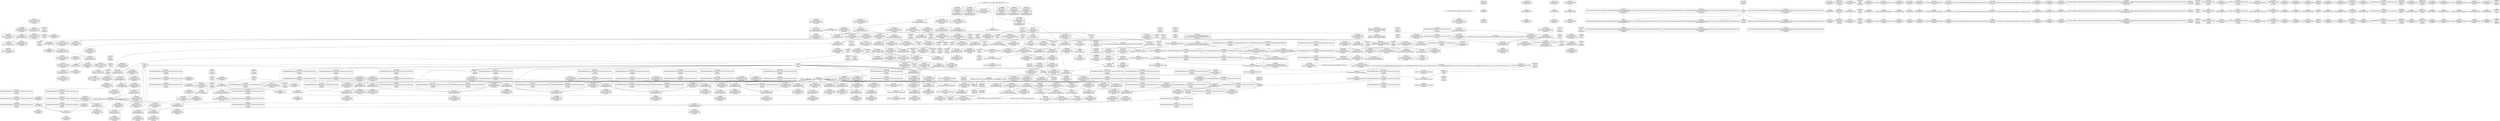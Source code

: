 digraph {
	CE0x638cf50 [shape=record,shape=Mrecord,label="{CE0x638cf50|GLOBAL:___llvm_gcov_ctr142|Global_var:__llvm_gcov_ctr142|*SummSource*}"]
	CE0x4d43c80 [shape=record,shape=Mrecord,label="{CE0x4d43c80|cred_has_capability:_tmp18|security/selinux/hooks.c,1580|*SummSource*}"]
	CE0x4d582f0 [shape=record,shape=Mrecord,label="{CE0x4d582f0|avc_audit:_entry|*SummSink*}"]
	CE0x4d22630 [shape=record,shape=Mrecord,label="{CE0x4d22630|i8*_getelementptr_inbounds_(_40_x_i8_,_40_x_i8_*_.str49,_i32_0,_i32_0)|*Constant*|*SummSink*}"]
	CE0x4d57040 [shape=record,shape=Mrecord,label="{CE0x4d57040|i32_22|*Constant*|*SummSource*}"]
	CE0x4cfe250 [shape=record,shape=Mrecord,label="{CE0x4cfe250|cred_has_capability:_entry}"]
	CE0x4cda120 [shape=record,shape=Mrecord,label="{CE0x4cda120|selinux_capable:_tmp1}"]
	CE0x4d1dfc0 [shape=record,shape=Mrecord,label="{CE0x4d1dfc0|_call_void_mcount()_#3}"]
	CE0x4d47a90 [shape=record,shape=Mrecord,label="{CE0x4d47a90|__llvm_gcov_indirect_counter_increment:_counter}"]
	CE0x4d3f4d0 [shape=record,shape=Mrecord,label="{CE0x4d3f4d0|i16_4|*Constant*|*SummSink*}"]
	CE0x4d43d90 [shape=record,shape=Mrecord,label="{CE0x4d43d90|cred_has_capability:_tmp18|security/selinux/hooks.c,1580|*SummSink*}"]
	CE0x4d4adb0 [shape=record,shape=Mrecord,label="{CE0x4d4adb0|cred_has_capability:_do.body4|*SummSource*}"]
	CE0x60b25b0 [shape=record,shape=Mrecord,label="{CE0x60b25b0|selinux_capable:_tmp5|security/selinux/hooks.c,2008}"]
	CE0x4cfa470 [shape=record,shape=Mrecord,label="{CE0x4cfa470|cred_has_capability:_entry|*SummSink*}"]
	CE0x4cec620 [shape=record,shape=Mrecord,label="{CE0x4cec620|_call_void___llvm_gcov_indirect_counter_increment(i32*___llvm_gcov_global_state_pred145,_i64**_getelementptr_inbounds_(_3_x_i64*_,_3_x_i64*_*___llvm_gcda_edge_table144,_i64_0,_i64_2)),_!dbg_!27732|security/selinux/hooks.c,1570}"]
	CE0x4cf1700 [shape=record,shape=Mrecord,label="{CE0x4cf1700|_call_void___llvm_gcov_indirect_counter_increment(i32*___llvm_gcov_global_state_pred145,_i64**_getelementptr_inbounds_(_3_x_i64*_,_3_x_i64*_*___llvm_gcda_edge_table144,_i64_0,_i64_0)),_!dbg_!27734|security/selinux/hooks.c,1574}"]
	CE0x4d0d330 [shape=record,shape=Mrecord,label="{CE0x4d0d330|cred_has_capability:_tmp14|security/selinux/hooks.c,1575|*SummSource*}"]
	CE0x4ccfdd0 [shape=record,shape=Mrecord,label="{CE0x4ccfdd0|_call_void_mcount()_#3|*SummSink*}"]
	CE0x4ce24a0 [shape=record,shape=Mrecord,label="{CE0x4ce24a0|GLOBAL:_cred_sid|*Constant*|*SummSource*}"]
	CE0x4d4ae90 [shape=record,shape=Mrecord,label="{CE0x4d4ae90|cred_has_capability:_do.body4|*SummSink*}"]
	CE0x4cf0810 [shape=record,shape=Mrecord,label="{CE0x4cf0810|cred_has_capability:_shl|security/selinux/hooks.c,1559}"]
	CE0x4d3ffe0 [shape=record,shape=Mrecord,label="{CE0x4d3ffe0|cred_has_capability:_call7|security/selinux/hooks.c,1579|*SummSource*}"]
	CE0x4d33730 [shape=record,shape=Mrecord,label="{CE0x4d33730|i64*_getelementptr_inbounds_(_21_x_i64_,_21_x_i64_*___llvm_gcov_ctr143,_i64_0,_i64_18)|*Constant*}"]
	CE0x4d2cfb0 [shape=record,shape=Mrecord,label="{CE0x4d2cfb0|avc_audit:_tclass|Function::avc_audit&Arg::tclass::}"]
	CE0x4d06ed0 [shape=record,shape=Mrecord,label="{CE0x4d06ed0|cred_has_capability:_u|security/selinux/hooks.c,1563|*SummSource*}"]
	CE0x4d43050 [shape=record,shape=Mrecord,label="{CE0x4d43050|cred_has_capability:_cmp|security/selinux/hooks.c,1580|*SummSink*}"]
	CE0x4d34380 [shape=record,shape=Mrecord,label="{CE0x4d34380|cred_has_capability:_tmp29|security/selinux/hooks.c,1584|*SummSource*}"]
	CE0x4d369b0 [shape=record,shape=Mrecord,label="{CE0x4d369b0|cred_has_capability:_retval.0|*SummSource*}"]
	CE0x4d06000 [shape=record,shape=Mrecord,label="{CE0x4d06000|cred_has_capability:_tmp1}"]
	CE0x4d52710 [shape=record,shape=Mrecord,label="{CE0x4d52710|i64*_getelementptr_inbounds_(_21_x_i64_,_21_x_i64_*___llvm_gcov_ctr143,_i64_0,_i64_5)|*Constant*|*SummSource*}"]
	CE0x4cfce20 [shape=record,shape=Mrecord,label="{CE0x4cfce20|i32_31|*Constant*|*SummSink*}"]
	CE0x4ce6860 [shape=record,shape=Mrecord,label="{CE0x4ce6860|i64*_getelementptr_inbounds_(_6_x_i64_,_6_x_i64_*___llvm_gcov_ctr142,_i64_0,_i64_0)|*Constant*|*SummSink*}"]
	CE0x4d40bd0 [shape=record,shape=Mrecord,label="{CE0x4d40bd0|avc_has_perm_noaudit:_ssid|Function::avc_has_perm_noaudit&Arg::ssid::}"]
	CE0x4cf9b10 [shape=record,shape=Mrecord,label="{CE0x4cf9b10|cred_has_capability:_cap1|security/selinux/hooks.c,1563|*SummSink*}"]
	CE0x4cf09a0 [shape=record,shape=Mrecord,label="{CE0x4cf09a0|cred_has_capability:_shl|security/selinux/hooks.c,1559|*SummSource*}"]
	CE0x4ccf590 [shape=record,shape=Mrecord,label="{CE0x4ccf590|cred_has_capability:_type|security/selinux/hooks.c,1562}"]
	CE0x4d40850 [shape=record,shape=Mrecord,label="{CE0x4d40850|avc_has_perm_noaudit:_entry|*SummSource*}"]
	CE0x4d01c40 [shape=record,shape=Mrecord,label="{CE0x4d01c40|cred_has_capability:_tmp16|security/selinux/hooks.c,1576|*SummSource*}"]
	CE0x4ce5680 [shape=record,shape=Mrecord,label="{CE0x4ce5680|i64**_getelementptr_inbounds_(_3_x_i64*_,_3_x_i64*_*___llvm_gcda_edge_table144,_i64_0,_i64_1)|*Constant*|*SummSink*}"]
	CE0x4cdc310 [shape=record,shape=Mrecord,label="{CE0x4cdc310|COLLAPSED:_GCMRE___llvm_gcov_ctr142_internal_global_6_x_i64_zeroinitializer:_elem_0:default:}"]
	CE0x4cff100 [shape=record,shape=Mrecord,label="{CE0x4cff100|i64**_getelementptr_inbounds_(_3_x_i64*_,_3_x_i64*_*___llvm_gcda_edge_table144,_i64_0,_i64_1)|*Constant*}"]
	CE0x4d2ebe0 [shape=record,shape=Mrecord,label="{CE0x4d2ebe0|cred_has_capability:_tobool|security/selinux/hooks.c,1582|*SummSource*}"]
	CE0x4d59530 [shape=record,shape=Mrecord,label="{CE0x4d59530|cred_has_capability:_call3|security/selinux/hooks.c,1573|*SummSink*}"]
	CE0x4d0dd90 [shape=record,shape=Mrecord,label="{CE0x4d0dd90|i1_true|*Constant*|*SummSink*}"]
	CE0x4cdaa50 [shape=record,shape=Mrecord,label="{CE0x4cdaa50|selinux_capable:_tmp}"]
	CE0x4d38d90 [shape=record,shape=Mrecord,label="{CE0x4d38d90|cred_sid:_tmp5|security/selinux/hooks.c,196|*SummSource*}"]
	CE0x4d44580 [shape=record,shape=Mrecord,label="{CE0x4d44580|i64_0|*Constant*}"]
	CE0x4cf19b0 [shape=record,shape=Mrecord,label="{CE0x4cf19b0|cred_has_capability:_tmp5|security/selinux/hooks.c,1570|*SummSource*}"]
	CE0x4cd9bd0 [shape=record,shape=Mrecord,label="{CE0x4cd9bd0|selinux_capable:_if.end}"]
	CE0x4d40e10 [shape=record,shape=Mrecord,label="{CE0x4d40e10|avc_has_perm_noaudit:_ssid|Function::avc_has_perm_noaudit&Arg::ssid::|*SummSink*}"]
	CE0x4ce44b0 [shape=record,shape=Mrecord,label="{CE0x4ce44b0|cred_has_capability:_tmp9|security/selinux/hooks.c,1575}"]
	CE0x4d1e730 [shape=record,shape=Mrecord,label="{CE0x4d1e730|__llvm_gcov_indirect_counter_increment:_tmp6}"]
	CE0x4ceff90 [shape=record,shape=Mrecord,label="{CE0x4ceff90|__llvm_gcov_indirect_counter_increment:_entry}"]
	CE0x4d41710 [shape=record,shape=Mrecord,label="{CE0x4d41710|avc_has_perm_noaudit:_tclass|Function::avc_has_perm_noaudit&Arg::tclass::|*SummSource*}"]
	CE0x4cef850 [shape=record,shape=Mrecord,label="{CE0x4cef850|cred_sid:_tmp1}"]
	CE0x4cf1c90 [shape=record,shape=Mrecord,label="{CE0x4cf1c90|i64*_getelementptr_inbounds_(_21_x_i64_,_21_x_i64_*___llvm_gcov_ctr143,_i64_0,_i64_6)|*Constant*}"]
	CE0x4d1e160 [shape=record,shape=Mrecord,label="{CE0x4d1e160|__llvm_gcov_indirect_counter_increment:_tmp5}"]
	CE0x4cec170 [shape=record,shape=Mrecord,label="{CE0x4cec170|cred_has_capability:_tmp2|security/selinux/hooks.c,1567}"]
	CE0x4cf1840 [shape=record,shape=Mrecord,label="{CE0x4cf1840|cred_has_capability:_tmp5|security/selinux/hooks.c,1570}"]
	CE0x4d0bcf0 [shape=record,shape=Mrecord,label="{CE0x4d0bcf0|cred_has_capability:_tmp10|security/selinux/hooks.c,1575|*SummSink*}"]
	CE0x4d04ca0 [shape=record,shape=Mrecord,label="{CE0x4d04ca0|__llvm_gcov_indirect_counter_increment:_tmp1|*SummSink*}"]
	CE0x4cf67a0 [shape=record,shape=Mrecord,label="{CE0x4cf67a0|selinux_capable:_tmp4|security/selinux/hooks.c,2008}"]
	CE0x6c4b9d0 [shape=record,shape=Mrecord,label="{CE0x6c4b9d0|i64_0|*Constant*|*SummSource*}"]
	CE0x4cf6880 [shape=record,shape=Mrecord,label="{CE0x4cf6880|selinux_capable:_tmp4|security/selinux/hooks.c,2008|*SummSource*}"]
	CE0x4cf00a0 [shape=record,shape=Mrecord,label="{CE0x4cf00a0|__llvm_gcov_indirect_counter_increment:_entry|*SummSource*}"]
	CE0x4ccf180 [shape=record,shape=Mrecord,label="{CE0x4ccf180|i32_22|*Constant*}"]
	CE0x4d2f050 [shape=record,shape=Mrecord,label="{CE0x4d2f050|i64_16|*Constant*|*SummSource*}"]
	CE0x4d0b590 [shape=record,shape=Mrecord,label="{CE0x4d0b590|cred_has_capability:_tmp15|security/selinux/hooks.c,1575|*SummSource*}"]
	CE0x4d415b0 [shape=record,shape=Mrecord,label="{CE0x4d415b0|avc_has_perm_noaudit:_tclass|Function::avc_has_perm_noaudit&Arg::tclass::}"]
	CE0x4d40750 [shape=record,shape=Mrecord,label="{CE0x4d40750|avc_has_perm_noaudit:_entry}"]
	CE0x4d4d320 [shape=record,shape=Mrecord,label="{CE0x4d4d320|cred_sid:_tmp6|security/selinux/hooks.c,197|*SummSource*}"]
	CE0x4d2cec0 [shape=record,shape=Mrecord,label="{CE0x4d2cec0|avc_audit:_tsid|Function::avc_audit&Arg::tsid::|*SummSink*}"]
	"CONST[source:0(mediator),value:2(dynamic)][purpose:{subject}]"
	CE0x4d02780 [shape=record,shape=Mrecord,label="{CE0x4d02780|cred_sid:_tmp2|*SummSink*}"]
	CE0x4d1b6f0 [shape=record,shape=Mrecord,label="{CE0x4d1b6f0|cred_has_capability:_sw.bb}"]
	CE0x4d3e990 [shape=record,shape=Mrecord,label="{CE0x4d3e990|cred_has_capability:_tmp17|security/selinux/hooks.c,1576}"]
	CE0x4d40cf0 [shape=record,shape=Mrecord,label="{CE0x4d40cf0|avc_has_perm_noaudit:_ssid|Function::avc_has_perm_noaudit&Arg::ssid::|*SummSource*}"]
	CE0x4cef6f0 [shape=record,shape=Mrecord,label="{CE0x4cef6f0|i64_1|*Constant*}"]
	CE0x4d0d020 [shape=record,shape=Mrecord,label="{CE0x4d0d020|cred_has_capability:_tmp12|security/selinux/hooks.c,1575|*SummSink*}"]
	CE0x4d2c8e0 [shape=record,shape=Mrecord,label="{CE0x4d2c8e0|avc_audit:_ssid|Function::avc_audit&Arg::ssid::|*SummSource*}"]
	CE0x4d2dbc0 [shape=record,shape=Mrecord,label="{CE0x4d2dbc0|avc_audit:_result|Function::avc_audit&Arg::result::}"]
	CE0x4ccf7d0 [shape=record,shape=Mrecord,label="{CE0x4ccf7d0|selinux_capable:_bb}"]
	CE0x45c9060 [shape=record,shape=Mrecord,label="{CE0x45c9060|selinux_capable:_tmp5|security/selinux/hooks.c,2008|*SummSink*}"]
	CE0x4d2cd00 [shape=record,shape=Mrecord,label="{CE0x4d2cd00|avc_audit:_tsid|Function::avc_audit&Arg::tsid::|*SummSource*}"]
	CE0x4ce7a00 [shape=record,shape=Mrecord,label="{CE0x4ce7a00|128:_i8*,_:_CRE:_elem_0:default:}"]
	CE0x4cf6e20 [shape=record,shape=Mrecord,label="{CE0x4cf6e20|_ret_i32_%retval.0,_!dbg_!27765|security/selinux/hooks.c,1586|*SummSource*}"]
	CE0x4d0e4b0 [shape=record,shape=Mrecord,label="{CE0x4d0e4b0|cred_has_capability:_tmp|*SummSource*}"]
	CE0x4d2f930 [shape=record,shape=Mrecord,label="{CE0x4d2f930|cred_has_capability:_tmp22|security/selinux/hooks.c,1582}"]
	CE0x4cf72a0 [shape=record,shape=Mrecord,label="{CE0x4cf72a0|_ret_i32_%retval.0,_!dbg_!27725|security/selinux/hooks.c,2012|*SummSink*}"]
	CE0x6c4b960 [shape=record,shape=Mrecord,label="{CE0x6c4b960|selinux_capable:_tmp3|security/selinux/hooks.c,2008}"]
	CE0x4ccff30 [shape=record,shape=Mrecord,label="{CE0x4ccff30|selinux_capable:_if.then|*SummSource*}"]
	CE0x4d2c870 [shape=record,shape=Mrecord,label="{CE0x4d2c870|avc_audit:_ssid|Function::avc_audit&Arg::ssid::}"]
	CE0x4d15e80 [shape=record,shape=Mrecord,label="{CE0x4d15e80|selinux_capable:_tmp7|security/selinux/hooks.c,2009|*SummSource*}"]
	CE0x4cd95a0 [shape=record,shape=Mrecord,label="{CE0x4cd95a0|selinux_capable:_tmp2|security/selinux/hooks.c,2008|*SummSource*}"]
	CE0x4d49460 [shape=record,shape=Mrecord,label="{CE0x4d49460|i64*_getelementptr_inbounds_(_21_x_i64_,_21_x_i64_*___llvm_gcov_ctr143,_i64_0,_i64_6)|*Constant*|*SummSource*}"]
	CE0x4d21850 [shape=record,shape=Mrecord,label="{CE0x4d21850|__llvm_gcov_indirect_counter_increment:_tmp1|*SummSource*}"]
	CE0x4d4d420 [shape=record,shape=Mrecord,label="{CE0x4d4d420|__llvm_gcov_indirect_counter_increment:_exit}"]
	CE0x4d03f60 [shape=record,shape=Mrecord,label="{CE0x4d03f60|i64*_null|*Constant*|*SummSink*}"]
	CE0x4d3fe70 [shape=record,shape=Mrecord,label="{CE0x4d3fe70|cred_has_capability:_call7|security/selinux/hooks.c,1579}"]
	CE0x4ce4a70 [shape=record,shape=Mrecord,label="{CE0x4ce4a70|selinux_capable:_tmp10|security/selinux/hooks.c,2012|*SummSource*}"]
	CE0x4ceca00 [shape=record,shape=Mrecord,label="{CE0x4ceca00|_call_void_mcount()_#3|*SummSink*}"]
	CE0x4ce9e10 [shape=record,shape=Mrecord,label="{CE0x4ce9e10|void_(i8*,_i32,_i64)*_asm_sideeffect_1:_09ud2_0A.pushsection___bug_table,_22a_22_0A2:_09.long_1b_-_2b,_$_0:c_-_2b_0A_09.word_$_1:c_,_0_0A_09.org_2b+$_2:c_0A.popsection_,_i,i,i,_dirflag_,_fpsr_,_flags_}"]
	CE0x4d327c0 [shape=record,shape=Mrecord,label="{CE0x4d327c0|i64*_getelementptr_inbounds_(_21_x_i64_,_21_x_i64_*___llvm_gcov_ctr143,_i64_0,_i64_17)|*Constant*|*SummSink*}"]
	CE0x4ccfb10 [shape=record,shape=Mrecord,label="{CE0x4ccfb10|_call_void_mcount()_#3|*SummSource*}"]
	CE0x4cdbfa0 [shape=record,shape=Mrecord,label="{CE0x4cdbfa0|selinux_capable:_if.end|*SummSink*}"]
	CE0x4cd0440 [shape=record,shape=Mrecord,label="{CE0x4cd0440|selinux_capable:_tobool|security/selinux/hooks.c,2008|*SummSink*}"]
	CE0x4cee8b0 [shape=record,shape=Mrecord,label="{CE0x4cee8b0|cred_has_capability:_if.then|*SummSource*}"]
	CE0x4cdf190 [shape=record,shape=Mrecord,label="{CE0x4cdf190|cred_has_capability:_cap|Function::cred_has_capability&Arg::cap::|*SummSource*}"]
	CE0x4d4cf60 [shape=record,shape=Mrecord,label="{CE0x4d4cf60|cred_sid:_tmp6|security/selinux/hooks.c,197}"]
	CE0x4d3f960 [shape=record,shape=Mrecord,label="{CE0x4d3f960|i16_47|*Constant*|*SummSink*}"]
	CE0x4d4d8c0 [shape=record,shape=Mrecord,label="{CE0x4d4d8c0|cred_sid:_tmp6|security/selinux/hooks.c,197|*SummSink*}"]
	CE0x4d57620 [shape=record,shape=Mrecord,label="{CE0x4d57620|cred_sid:_security|security/selinux/hooks.c,196|*SummSink*}"]
	CE0x4d074f0 [shape=record,shape=Mrecord,label="{CE0x4d074f0|i64*_getelementptr_inbounds_(_21_x_i64_,_21_x_i64_*___llvm_gcov_ctr143,_i64_0,_i64_4)|*Constant*|*SummSink*}"]
	CE0x4cdf9b0 [shape=record,shape=Mrecord,label="{CE0x4cdf9b0|_ret_i32_%retval.0,_!dbg_!27725|security/selinux/hooks.c,2012}"]
	CE0x4cfa390 [shape=record,shape=Mrecord,label="{CE0x4cfa390|cred_has_capability:_entry|*SummSource*}"]
	CE0x4d58d80 [shape=record,shape=Mrecord,label="{CE0x4d58d80|cred_has_capability:_tmp7|security/selinux/hooks.c,1574|*SummSink*}"]
	CE0x4d0e7e0 [shape=record,shape=Mrecord,label="{CE0x4d0e7e0|__llvm_gcov_indirect_counter_increment:_tmp|*SummSink*}"]
	CE0x4cf62e0 [shape=record,shape=Mrecord,label="{CE0x4cf62e0|cred_has_capability:_shr|security/selinux/hooks.c,1565}"]
	CE0x4cfc540 [shape=record,shape=Mrecord,label="{CE0x4cfc540|cred_has_capability:_tmp6|security/selinux/hooks.c,1574|*SummSink*}"]
	CE0x4cf5f60 [shape=record,shape=Mrecord,label="{CE0x4cf5f60|i32_5|*Constant*|*SummSink*}"]
	CE0x4cef910 [shape=record,shape=Mrecord,label="{CE0x4cef910|cred_sid:_tmp1|*SummSource*}"]
	CE0x4cdd0a0 [shape=record,shape=Mrecord,label="{CE0x4cdd0a0|selinux_capable:_retval.0}"]
	CE0x4ce7620 [shape=record,shape=Mrecord,label="{CE0x4ce7620|cred_has_capability:_do.cond|*SummSource*}"]
	CE0x4ceedc0 [shape=record,shape=Mrecord,label="{CE0x4ceedc0|cred_has_capability:_tmp1|*SummSink*}"]
	CE0x4ce0530 [shape=record,shape=Mrecord,label="{CE0x4ce0530|GLOBAL:_cred_sid|*Constant*|*SummSink*}"]
	CE0x4cdad10 [shape=record,shape=Mrecord,label="{CE0x4cdad10|VOIDTB_TE:_CE:_elem_0:default:}"]
	CE0x4d40100 [shape=record,shape=Mrecord,label="{CE0x4d40100|cred_has_capability:_call7|security/selinux/hooks.c,1579|*SummSink*}"]
	CE0x4d04b70 [shape=record,shape=Mrecord,label="{CE0x4d04b70|i32_-1|*Constant*|*SummSink*}"]
	CE0x4d399e0 [shape=record,shape=Mrecord,label="{CE0x4d399e0|4:_i32,_:_CRE_8,12_|*MultipleSource*|security/selinux/hooks.c,196|*LoadInst*|security/selinux/hooks.c,196|security/selinux/hooks.c,197}"]
	CE0x4d21cd0 [shape=record,shape=Mrecord,label="{CE0x4d21cd0|__llvm_gcov_indirect_counter_increment:_tmp2|*SummSource*}"]
	CE0x4cdb080 [shape=record,shape=Mrecord,label="{CE0x4cdb080|selinux_capable:_return|*SummSource*}"]
	CE0x4d48b50 [shape=record,shape=Mrecord,label="{CE0x4d48b50|_call_void_asm_sideeffect_1:_09ud2_0A.pushsection___bug_table,_22a_22_0A2:_09.long_1b_-_2b,_$_0:c_-_2b_0A_09.word_$_1:c_,_0_0A_09.org_2b+$_2:c_0A.popsection_,_i,i,i,_dirflag_,_fpsr_,_flags_(i8*_getelementptr_inbounds_(_25_x_i8_,_25_x_i8_*_.str3,_i32_0,_i32_0),_i32_1575,_i64_12)_#3,_!dbg_!27737,_!srcloc_!27740|security/selinux/hooks.c,1575|*SummSink*}"]
	CE0x4d18240 [shape=record,shape=Mrecord,label="{CE0x4d18240|i64*_getelementptr_inbounds_(_6_x_i64_,_6_x_i64_*___llvm_gcov_ctr142,_i64_0,_i64_4)|*Constant*|*SummSource*}"]
	CE0x4cf7ff0 [shape=record,shape=Mrecord,label="{CE0x4cf7ff0|cred_sid:_entry|*SummSink*}"]
	CE0x4cea820 [shape=record,shape=Mrecord,label="{CE0x4cea820|i32_1575|*Constant*|*SummSource*}"]
	CE0x4d03e00 [shape=record,shape=Mrecord,label="{CE0x4d03e00|i64*_null|*Constant*|*SummSource*}"]
	CE0x6a0df70 [shape=record,shape=Mrecord,label="{CE0x6a0df70|i64_2|*Constant*|*SummSource*}"]
	CE0x4d42a10 [shape=record,shape=Mrecord,label="{CE0x4d42a10|_ret_i32_%rc.0,_!dbg_!27793|security/selinux/avc.c,744|*SummSource*}"]
	CE0x4d2c9f0 [shape=record,shape=Mrecord,label="{CE0x4d2c9f0|avc_audit:_ssid|Function::avc_audit&Arg::ssid::|*SummSink*}"]
	CE0x4ce4300 [shape=record,shape=Mrecord,label="{CE0x4ce4300|cred_has_capability:_tmp9|security/selinux/hooks.c,1575|*SummSink*}"]
	CE0x4d40320 [shape=record,shape=Mrecord,label="{CE0x4d40320|GLOBAL:_avc_has_perm_noaudit|*Constant*}"]
	CE0x4cf3680 [shape=record,shape=Mrecord,label="{CE0x4cf3680|cred_has_capability:_tmp24|security/selinux/hooks.c,1582|*SummSink*}"]
	CE0x4cf4560 [shape=record,shape=Mrecord,label="{CE0x4cf4560|cred_has_capability:_if.then9}"]
	CE0x4d041a0 [shape=record,shape=Mrecord,label="{CE0x4d041a0|__llvm_gcov_indirect_counter_increment:_tmp3}"]
	CE0x4d1e2c0 [shape=record,shape=Mrecord,label="{CE0x4d1e2c0|__llvm_gcov_indirect_counter_increment:_tmp5|*SummSource*}"]
	CE0x4cdbad0 [shape=record,shape=Mrecord,label="{CE0x4cdbad0|_call_void_mcount()_#3}"]
	CE0x4d224a0 [shape=record,shape=Mrecord,label="{CE0x4d224a0|i8*_getelementptr_inbounds_(_40_x_i8_,_40_x_i8_*_.str49,_i32_0,_i32_0)|*Constant*}"]
	CE0x4d4db20 [shape=record,shape=Mrecord,label="{CE0x4d4db20|__llvm_gcov_indirect_counter_increment:_exit|*SummSink*}"]
	"CONST[source:0(mediator),value:0(static)][purpose:{operation}]"
	CE0x4ce12c0 [shape=record,shape=Mrecord,label="{CE0x4ce12c0|i64*_getelementptr_inbounds_(_21_x_i64_,_21_x_i64_*___llvm_gcov_ctr143,_i64_0,_i64_5)|*Constant*|*SummSink*}"]
	CE0x4d3a230 [shape=record,shape=Mrecord,label="{CE0x4d3a230|cred_has_capability:_shr|security/selinux/hooks.c,1565|*SummSink*}"]
	CE0x4cf8200 [shape=record,shape=Mrecord,label="{CE0x4cf8200|cred_sid:_cred|Function::cred_sid&Arg::cred::}"]
	CE0x4d4d4e0 [shape=record,shape=Mrecord,label="{CE0x4d4d4e0|__llvm_gcov_indirect_counter_increment:_exit|*SummSource*}"]
	CE0x4cf0ce0 [shape=record,shape=Mrecord,label="{CE0x4cf0ce0|__llvm_gcov_indirect_counter_increment:_tmp2|*SummSink*}"]
	CE0x4d430c0 [shape=record,shape=Mrecord,label="{CE0x4d430c0|i64_14|*Constant*}"]
	CE0x4d58990 [shape=record,shape=Mrecord,label="{CE0x4d58990|cred_sid:_tmp3}"]
	CE0x4ce27e0 [shape=record,shape=Mrecord,label="{CE0x4ce27e0|i32_0|*Constant*|*SummSource*}"]
	CE0x4ce2430 [shape=record,shape=Mrecord,label="{CE0x4ce2430|cred_sid:_entry}"]
	CE0x4cefd20 [shape=record,shape=Mrecord,label="{CE0x4cefd20|GLOBAL:___llvm_gcov_indirect_counter_increment|*Constant*|*SummSource*}"]
	CE0x4cf99f0 [shape=record,shape=Mrecord,label="{CE0x4cf99f0|cred_has_capability:_cap1|security/selinux/hooks.c,1563|*SummSource*}"]
	CE0x4d58df0 [shape=record,shape=Mrecord,label="{CE0x4d58df0|cred_has_capability:_call3|security/selinux/hooks.c,1573}"]
	CE0x4d3f1e0 [shape=record,shape=Mrecord,label="{CE0x4d3f1e0|i16_4|*Constant*}"]
	CE0x4d13980 [shape=record,shape=Mrecord,label="{CE0x4d13980|selinux_capable:_tmp6|security/selinux/hooks.c,2009|*SummSink*}"]
	CE0x4d4d140 [shape=record,shape=Mrecord,label="{CE0x4d4d140|__llvm_gcov_indirect_counter_increment:_bb4}"]
	CE0x4d435a0 [shape=record,shape=Mrecord,label="{CE0x4d435a0|i64_14|*Constant*|*SummSource*}"]
	CE0x4ce7730 [shape=record,shape=Mrecord,label="{CE0x4ce7730|selinux_capable:_ns|Function::selinux_capable&Arg::ns::}"]
	CE0x4cec760 [shape=record,shape=Mrecord,label="{CE0x4cec760|cred_has_capability:_tmp3|security/selinux/hooks.c,1567}"]
	CE0x4cf4920 [shape=record,shape=Mrecord,label="{CE0x4cf4920|GLOBAL:___llvm_gcov_ctr142|Global_var:__llvm_gcov_ctr142}"]
	CE0x4d1e030 [shape=record,shape=Mrecord,label="{CE0x4d1e030|i32_0|*Constant*}"]
	CE0x4cced20 [shape=record,shape=Mrecord,label="{CE0x4cced20|i32_1|*Constant*|*SummSink*}"]
	CE0x4d4afb0 [shape=record,shape=Mrecord,label="{CE0x4d4afb0|GLOBAL:___llvm_gcov_global_state_pred145|Global_var:__llvm_gcov_global_state_pred145|*SummSink*}"]
	CE0x4d09d40 [shape=record,shape=Mrecord,label="{CE0x4d09d40|cred_has_capability:_tmp14|security/selinux/hooks.c,1575}"]
	CE0x4cf9960 [shape=record,shape=Mrecord,label="{CE0x4cf9960|cred_has_capability:_cap1|security/selinux/hooks.c,1563}"]
	CE0x4ce1720 [shape=record,shape=Mrecord,label="{CE0x4ce1720|cred_has_capability:_tmp4|security/selinux/hooks.c,1570|*SummSource*}"]
	CE0x4d0a180 [shape=record,shape=Mrecord,label="{CE0x4d0a180|i64*_getelementptr_inbounds_(_21_x_i64_,_21_x_i64_*___llvm_gcov_ctr143,_i64_0,_i64_11)|*Constant*|*SummSink*}"]
	CE0x4cfe330 [shape=record,shape=Mrecord,label="{CE0x4cfe330|GLOBAL:_cred_has_capability|*Constant*|*SummSource*}"]
	CE0x4d3fc10 [shape=record,shape=Mrecord,label="{CE0x4d3fc10|cred_has_capability:_sclass.0|*SummSink*}"]
	CE0x4cf6c40 [shape=record,shape=Mrecord,label="{CE0x4cf6c40|GLOBAL:___llvm_gcov_global_state_pred145|Global_var:__llvm_gcov_global_state_pred145|*SummSource*}"]
	CE0x4ce40b0 [shape=record,shape=Mrecord,label="{CE0x4ce40b0|cred_has_capability:_tmp8|security/selinux/hooks.c,1575|*SummSink*}"]
	CE0x4cf85c0 [shape=record,shape=Mrecord,label="{CE0x4cf85c0|selinux_capable:_retval.0|*SummSink*}"]
	CE0x4cec8c0 [shape=record,shape=Mrecord,label="{CE0x4cec8c0|_call_void_mcount()_#3}"]
	CE0x4d4c570 [shape=record,shape=Mrecord,label="{CE0x4d4c570|GLOBAL:___llvm_gcov_indirect_counter_increment|*Constant*}"]
	CE0x4cd6310 [shape=record,shape=Mrecord,label="{CE0x4cd6310|selinux_capable:_entry}"]
	CE0x4ce6170 [shape=record,shape=Mrecord,label="{CE0x4ce6170|_call_void_mcount()_#3|*SummSource*}"]
	CE0x4d02e40 [shape=record,shape=Mrecord,label="{CE0x4d02e40|cred_has_capability:_if.end|*SummSink*}"]
	CE0x4ce6040 [shape=record,shape=Mrecord,label="{CE0x4ce6040|cred_has_capability:_cred|Function::cred_has_capability&Arg::cred::|*SummSink*}"]
	CE0x4cee130 [shape=record,shape=Mrecord,label="{CE0x4cee130|_call_void_mcount()_#3|*SummSink*}"]
	CE0x4d44800 [shape=record,shape=Mrecord,label="{CE0x4d44800|cred_has_capability:_tmp19|security/selinux/hooks.c,1580|*SummSource*}"]
	CE0x4cf30f0 [shape=record,shape=Mrecord,label="{CE0x4cf30f0|cred_has_capability:_tmp23|security/selinux/hooks.c,1582|*SummSink*}"]
	CE0x4d43a60 [shape=record,shape=Mrecord,label="{CE0x4d43a60|i64_14|*Constant*|*SummSink*}"]
	CE0x4d32830 [shape=record,shape=Mrecord,label="{CE0x4d32830|cred_has_capability:_tmp26|security/selinux/hooks.c,1583|*SummSink*}"]
	CE0x4ce7880 [shape=record,shape=Mrecord,label="{CE0x4ce7880|cred_has_capability:_sw.epilog|*SummSink*}"]
	CE0x4d4b7d0 [shape=record,shape=Mrecord,label="{CE0x4d4b7d0|cred_has_capability:_ad|security/selinux/hooks.c, 1555}"]
	CE0x4d36290 [shape=record,shape=Mrecord,label="{CE0x4d36290|cred_has_capability:_tmp32|security/selinux/hooks.c,1586|*SummSource*}"]
	CE0x4d2ef10 [shape=record,shape=Mrecord,label="{CE0x4d2ef10|i64_16|*Constant*}"]
	CE0x4d57480 [shape=record,shape=Mrecord,label="{CE0x4d57480|cred_sid:_security|security/selinux/hooks.c,196}"]
	CE0x4d41c50 [shape=record,shape=Mrecord,label="{CE0x4d41c50|avc_has_perm_noaudit:_requested|Function::avc_has_perm_noaudit&Arg::requested::|*SummSource*}"]
	CE0x4d44690 [shape=record,shape=Mrecord,label="{CE0x4d44690|cred_has_capability:_tmp19|security/selinux/hooks.c,1580}"]
	CE0x4d4c970 [shape=record,shape=Mrecord,label="{CE0x4d4c970|4:_i32,_:_CRE_12,16_|*MultipleSource*|security/selinux/hooks.c,196|*LoadInst*|security/selinux/hooks.c,196|security/selinux/hooks.c,197}"]
	CE0x4d3a2a0 [shape=record,shape=Mrecord,label="{CE0x4d3a2a0|__llvm_gcov_indirect_counter_increment:_predecessor|Function::__llvm_gcov_indirect_counter_increment&Arg::predecessor::}"]
	CE0x4ce1b80 [shape=record,shape=Mrecord,label="{CE0x4ce1b80|i64*_getelementptr_inbounds_(_6_x_i64_,_6_x_i64_*___llvm_gcov_ctr142,_i64_0,_i64_0)|*Constant*}"]
	CE0x4d3edd0 [shape=record,shape=Mrecord,label="{CE0x4d3edd0|cred_has_capability:_tmp17|security/selinux/hooks.c,1576|*SummSource*}"]
	CE0x4d2d8f0 [shape=record,shape=Mrecord,label="{CE0x4d2d8f0|avc_audit:_avd|Function::avc_audit&Arg::avd::|*SummSource*}"]
	CE0x4cfc230 [shape=record,shape=Mrecord,label="{CE0x4cfc230|cred_has_capability:_tmp6|security/selinux/hooks.c,1574|*SummSource*}"]
	CE0x4cec1e0 [shape=record,shape=Mrecord,label="{CE0x4cec1e0|cred_has_capability:_tmp2|security/selinux/hooks.c,1567|*SummSource*}"]
	CE0x638d030 [shape=record,shape=Mrecord,label="{CE0x638d030|GLOBAL:___llvm_gcov_ctr142|Global_var:__llvm_gcov_ctr142|*SummSink*}"]
	CE0x4d385f0 [shape=record,shape=Mrecord,label="{CE0x4d385f0|cred_sid:_bb|*SummSink*}"]
	CE0x4ce1050 [shape=record,shape=Mrecord,label="{CE0x4ce1050|i64**_getelementptr_inbounds_(_3_x_i64*_,_3_x_i64*_*___llvm_gcda_edge_table144,_i64_0,_i64_2)|*Constant*|*SummSource*}"]
	CE0x60b2690 [shape=record,shape=Mrecord,label="{CE0x60b2690|selinux_capable:_tmp5|security/selinux/hooks.c,2008|*SummSource*}"]
	CE0x4d2fed0 [shape=record,shape=Mrecord,label="{CE0x4d2fed0|cred_has_capability:_tmp23|security/selinux/hooks.c,1582}"]
	CE0x4cfbab0 [shape=record,shape=Mrecord,label="{CE0x4cfbab0|selinux_capable:_call1|security/selinux/hooks.c,2011|*SummSource*}"]
	CE0x4d0e3d0 [shape=record,shape=Mrecord,label="{CE0x4d0e3d0|cred_has_capability:_tmp}"]
	CE0x4d04040 [shape=record,shape=Mrecord,label="{CE0x4d04040|__llvm_gcov_indirect_counter_increment:_tmp3|*SummSink*}"]
	CE0x4d32710 [shape=record,shape=Mrecord,label="{CE0x4d32710|i64*_getelementptr_inbounds_(_21_x_i64_,_21_x_i64_*___llvm_gcov_ctr143,_i64_0,_i64_17)|*Constant*|*SummSource*}"]
	CE0x4d1f370 [shape=record,shape=Mrecord,label="{CE0x4d1f370|i64*_getelementptr_inbounds_(_21_x_i64_,_21_x_i64_*___llvm_gcov_ctr143,_i64_0,_i64_6)|*Constant*|*SummSink*}"]
	CE0x4d0bf80 [shape=record,shape=Mrecord,label="{CE0x4d0bf80|i64*_getelementptr_inbounds_(_21_x_i64_,_21_x_i64_*___llvm_gcov_ctr143,_i64_0,_i64_9)|*Constant*|*SummSink*}"]
	CE0x4d4ba50 [shape=record,shape=Mrecord,label="{CE0x4d4ba50|cred_has_capability:_ad|security/selinux/hooks.c, 1555|*SummSource*}"]
	CE0x4cf9880 [shape=record,shape=Mrecord,label="{CE0x4cf9880|cred_has_capability:_u|security/selinux/hooks.c,1563|*SummSink*}"]
	CE0x4d590a0 [shape=record,shape=Mrecord,label="{CE0x4d590a0|cred_has_capability:_tmp7|security/selinux/hooks.c,1574|*SummSource*}"]
	CE0x4d0bc10 [shape=record,shape=Mrecord,label="{CE0x4d0bc10|cred_has_capability:_tmp10|security/selinux/hooks.c,1575}"]
	CE0x4d4e4b0 [shape=record,shape=Mrecord,label="{CE0x4d4e4b0|cred_has_capability:_return|*SummSink*}"]
	CE0x4d58aa0 [shape=record,shape=Mrecord,label="{CE0x4d58aa0|cred_sid:_tmp3|*SummSink*}"]
	CE0x4d4a7a0 [shape=record,shape=Mrecord,label="{CE0x4d4a7a0|__llvm_gcov_indirect_counter_increment:_pred|*SummSink*}"]
	CE0x4cf6fa0 [shape=record,shape=Mrecord,label="{CE0x4cf6fa0|_ret_i32_%retval.0,_!dbg_!27765|security/selinux/hooks.c,1586|*SummSink*}"]
	CE0x4d44390 [shape=record,shape=Mrecord,label="{CE0x4d44390|GLOBAL:___llvm_gcov_ctr143|Global_var:__llvm_gcov_ctr143|*SummSink*}"]
	CE0x4d3f320 [shape=record,shape=Mrecord,label="{CE0x4d3f320|i16_4|*Constant*|*SummSource*}"]
	CE0x4d57b70 [shape=record,shape=Mrecord,label="{CE0x4d57b70|cred_sid:_tmp4|*LoadInst*|security/selinux/hooks.c,196|*SummSource*}"]
	CE0x4ce60b0 [shape=record,shape=Mrecord,label="{CE0x4ce60b0|cred_has_capability:_cap|Function::cred_has_capability&Arg::cap::}"]
	CE0x4d52420 [shape=record,shape=Mrecord,label="{CE0x4d52420|_call_void___llvm_gcov_indirect_counter_increment(i32*___llvm_gcov_global_state_pred145,_i64**_getelementptr_inbounds_(_3_x_i64*_,_3_x_i64*_*___llvm_gcda_edge_table144,_i64_0,_i64_2)),_!dbg_!27732|security/selinux/hooks.c,1570|*SummSource*}"]
	CE0x4d1e890 [shape=record,shape=Mrecord,label="{CE0x4d1e890|__llvm_gcov_indirect_counter_increment:_tmp6|*SummSource*}"]
	CE0x4d41dd0 [shape=record,shape=Mrecord,label="{CE0x4d41dd0|avc_has_perm_noaudit:_requested|Function::avc_has_perm_noaudit&Arg::requested::|*SummSink*}"]
	CE0x4cfe2c0 [shape=record,shape=Mrecord,label="{CE0x4cfe2c0|selinux_capable:_call1|security/selinux/hooks.c,2011|*SummSink*}"]
	CE0x4cee940 [shape=record,shape=Mrecord,label="{CE0x4cee940|cred_has_capability:_if.then|*SummSink*}"]
	CE0x4d42660 [shape=record,shape=Mrecord,label="{CE0x4d42660|avc_has_perm_noaudit:_avd|Function::avc_has_perm_noaudit&Arg::avd::}"]
	CE0x4cd4cd0 [shape=record,shape=Mrecord,label="{CE0x4cd4cd0|selinux_capable:_if.then|*SummSink*}"]
	CE0x4ce5ea0 [shape=record,shape=Mrecord,label="{CE0x4ce5ea0|cred_has_capability:_audit|Function::cred_has_capability&Arg::audit::}"]
	CE0x4cd02e0 [shape=record,shape=Mrecord,label="{CE0x4cd02e0|i64_1|*Constant*}"]
	CE0x4d02a90 [shape=record,shape=Mrecord,label="{CE0x4d02a90|cred_has_capability:_sw.default|*SummSink*}"]
	CE0x4ce3e50 [shape=record,shape=Mrecord,label="{CE0x4ce3e50|cred_has_capability:_tmp8|security/selinux/hooks.c,1575}"]
	CE0x4d2de50 [shape=record,shape=Mrecord,label="{CE0x4d2de50|avc_audit:_result|Function::avc_audit&Arg::result::|*SummSink*}"]
	CE0x4cdc260 [shape=record,shape=Mrecord,label="{CE0x4cdc260|selinux_capable:_tmp1|*SummSource*}"]
	CE0x4cf7940 [shape=record,shape=Mrecord,label="{CE0x4cf7940|i64_0|*Constant*|*SummSink*}"]
	CE0x4ce4620 [shape=record,shape=Mrecord,label="{CE0x4ce4620|cred_has_capability:_tmp9|security/selinux/hooks.c,1575|*SummSource*}"]
	CE0x4ce9160 [shape=record,shape=Mrecord,label="{CE0x4ce9160|GLOBAL:_cap_capable|*Constant*|*SummSink*}"]
	CE0x4cf5e50 [shape=record,shape=Mrecord,label="{CE0x4cf5e50|i32_5|*Constant*|*SummSource*}"]
	CE0x4ccf880 [shape=record,shape=Mrecord,label="{CE0x4ccf880|selinux_capable:_tmp|*SummSource*}"]
	CE0x4d09880 [shape=record,shape=Mrecord,label="{CE0x4d09880|i64*_getelementptr_inbounds_(_21_x_i64_,_21_x_i64_*___llvm_gcov_ctr143,_i64_0,_i64_8)|*Constant*}"]
	CE0x4d409e0 [shape=record,shape=Mrecord,label="{CE0x4d409e0|avc_has_perm_noaudit:_entry|*SummSink*}"]
	CE0x4d33b40 [shape=record,shape=Mrecord,label="{CE0x4d33b40|i64*_getelementptr_inbounds_(_21_x_i64_,_21_x_i64_*___llvm_gcov_ctr143,_i64_0,_i64_18)|*Constant*|*SummSink*}"]
	CE0x4cde320 [shape=record,shape=Mrecord,label="{CE0x4cde320|i64*_getelementptr_inbounds_(_21_x_i64_,_21_x_i64_*___llvm_gcov_ctr143,_i64_0,_i64_4)|*Constant*}"]
	CE0x4d38bc0 [shape=record,shape=Mrecord,label="{CE0x4d38bc0|i32_1|*Constant*}"]
	CE0x4ce56f0 [shape=record,shape=Mrecord,label="{CE0x4ce56f0|__llvm_gcov_indirect_counter_increment:_counters|Function::__llvm_gcov_indirect_counter_increment&Arg::counters::|*SummSink*}"]
	CE0x4cf4ac0 [shape=record,shape=Mrecord,label="{CE0x4cf4ac0|GLOBAL:_cap_capable|*Constant*|*SummSource*}"]
	CE0x4d0eb10 [shape=record,shape=Mrecord,label="{CE0x4d0eb10|_ret_i32_%tmp6,_!dbg_!27716|security/selinux/hooks.c,197}"]
	CE0x4cdf070 [shape=record,shape=Mrecord,label="{CE0x4cdf070|selinux_capable:_entry|*SummSource*}"]
	CE0x4cf53b0 [shape=record,shape=Mrecord,label="{CE0x4cf53b0|i64*_getelementptr_inbounds_(_21_x_i64_,_21_x_i64_*___llvm_gcov_ctr143,_i64_0,_i64_7)|*Constant*|*SummSink*}"]
	CE0x4d3e610 [shape=record,shape=Mrecord,label="{CE0x4d3e610|i64*_getelementptr_inbounds_(_21_x_i64_,_21_x_i64_*___llvm_gcov_ctr143,_i64_0,_i64_12)|*Constant*|*SummSink*}"]
	CE0x4d58050 [shape=record,shape=Mrecord,label="{CE0x4d58050|avc_audit:_entry}"]
	CE0x4d37ef0 [shape=record,shape=Mrecord,label="{CE0x4d37ef0|cred_has_capability:_tmp33|security/selinux/hooks.c,1586|*SummSource*}"]
	CE0x4cf1690 [shape=record,shape=Mrecord,label="{CE0x4cf1690|cred_has_capability:_tmp5|security/selinux/hooks.c,1570|*SummSink*}"]
	CE0x4cd9e60 [shape=record,shape=Mrecord,label="{CE0x4cd9e60|selinux_capable:_tmp2|security/selinux/hooks.c,2008}"]
	CE0x4d39720 [shape=record,shape=Mrecord,label="{CE0x4d39720|__llvm_gcov_indirect_counter_increment:_bb4|*SummSource*}"]
	CE0x4d0a260 [shape=record,shape=Mrecord,label="{CE0x4d0a260|cred_has_capability:_tmp15|security/selinux/hooks.c,1575|*SummSink*}"]
	"CONST[source:1(input),value:2(dynamic)][purpose:{subject}]"
	CE0x4cf8270 [shape=record,shape=Mrecord,label="{CE0x4cf8270|cred_sid:_cred|Function::cred_sid&Arg::cred::|*SummSource*}"]
	CE0x4d022a0 [shape=record,shape=Mrecord,label="{CE0x4d022a0|i64*_getelementptr_inbounds_(_21_x_i64_,_21_x_i64_*___llvm_gcov_ctr143,_i64_0,_i64_12)|*Constant*}"]
	CE0x4cd5110 [shape=record,shape=Mrecord,label="{CE0x4cd5110|selinux_capable:_ns|Function::selinux_capable&Arg::ns::|*SummSink*}"]
	CE0x4d44960 [shape=record,shape=Mrecord,label="{CE0x4d44960|cred_has_capability:_tmp19|security/selinux/hooks.c,1580|*SummSink*}"]
	CE0x4d180c0 [shape=record,shape=Mrecord,label="{CE0x4d180c0|i64*_getelementptr_inbounds_(_6_x_i64_,_6_x_i64_*___llvm_gcov_ctr142,_i64_0,_i64_4)|*Constant*|*SummSink*}"]
	CE0x4d38290 [shape=record,shape=Mrecord,label="{CE0x4d38290|i64*_getelementptr_inbounds_(_2_x_i64_,_2_x_i64_*___llvm_gcov_ctr131,_i64_0,_i64_0)|*Constant*|*SummSink*}"]
	CE0x4d05890 [shape=record,shape=Mrecord,label="{CE0x4d05890|cred_has_capability:_sw.bb2|*SummSink*}"]
	CE0x4cf8340 [shape=record,shape=Mrecord,label="{CE0x4cf8340|cred_sid:_cred|Function::cred_sid&Arg::cred::|*SummSink*}"]
	CE0x4d34e90 [shape=record,shape=Mrecord,label="{CE0x4d34e90|i64*_getelementptr_inbounds_(_21_x_i64_,_21_x_i64_*___llvm_gcov_ctr143,_i64_0,_i64_19)|*Constant*}"]
	CE0x4ce3ec0 [shape=record,shape=Mrecord,label="{CE0x4ce3ec0|cred_has_capability:_tmp8|security/selinux/hooks.c,1575|*SummSource*}"]
	CE0x4cf4290 [shape=record,shape=Mrecord,label="{CE0x4cf4290|i32_0|*Constant*|*SummSink*}"]
	CE0x4d48350 [shape=record,shape=Mrecord,label="{CE0x4d48350|cred_has_capability:_sw.epilog}"]
	CE0x4cfd790 [shape=record,shape=Mrecord,label="{CE0x4cfd790|cred_has_capability:_and|security/selinux/hooks.c,1559}"]
	CE0x4d2d390 [shape=record,shape=Mrecord,label="{CE0x4d2d390|avc_audit:_requested|Function::avc_audit&Arg::requested::}"]
	CE0x4d41ac0 [shape=record,shape=Mrecord,label="{CE0x4d41ac0|avc_has_perm_noaudit:_requested|Function::avc_has_perm_noaudit&Arg::requested::}"]
	CE0x4cfbb20 [shape=record,shape=Mrecord,label="{CE0x4cfbb20|selinux_capable:_call1|security/selinux/hooks.c,2011}"]
	CE0x4d45800 [shape=record,shape=Mrecord,label="{CE0x4d45800|cred_has_capability:_cmp|security/selinux/hooks.c,1580}"]
	CE0x4d2e490 [shape=record,shape=Mrecord,label="{CE0x4d2e490|_ret_i32_%retval.0,_!dbg_!27732|security/selinux/include/avc.h,142}"]
	CE0x4ce9ad0 [shape=record,shape=Mrecord,label="{CE0x4ce9ad0|selinux_capable:_bb|*SummSink*}"]
	CE0x4d33a90 [shape=record,shape=Mrecord,label="{CE0x4d33a90|i64*_getelementptr_inbounds_(_21_x_i64_,_21_x_i64_*___llvm_gcov_ctr143,_i64_0,_i64_18)|*Constant*|*SummSource*}"]
	CE0x4ce8f60 [shape=record,shape=Mrecord,label="{CE0x4ce8f60|i8*_getelementptr_inbounds_(_25_x_i8_,_25_x_i8_*_.str3,_i32_0,_i32_0)|*Constant*|*SummSource*}"]
	CE0x4d0c940 [shape=record,shape=Mrecord,label="{CE0x4d0c940|i64*_getelementptr_inbounds_(_21_x_i64_,_21_x_i64_*___llvm_gcov_ctr143,_i64_0,_i64_9)|*Constant*|*SummSource*}"]
	CE0x4d22360 [shape=record,shape=Mrecord,label="{CE0x4d22360|GLOBAL:_printk|*Constant*|*SummSink*}"]
	CE0x4d0e440 [shape=record,shape=Mrecord,label="{CE0x4d0e440|COLLAPSED:_GCMRE___llvm_gcov_ctr143_internal_global_21_x_i64_zeroinitializer:_elem_0:default:}"]
	CE0x4d1db30 [shape=record,shape=Mrecord,label="{CE0x4d1db30|cred_has_capability:_u|security/selinux/hooks.c,1563}"]
	CE0x4ce14d0 [shape=record,shape=Mrecord,label="{CE0x4ce14d0|cred_has_capability:_tmp4|security/selinux/hooks.c,1570}"]
	CE0x4d06480 [shape=record,shape=Mrecord,label="{CE0x4d06480|i64*_getelementptr_inbounds_(_2_x_i64_,_2_x_i64_*___llvm_gcov_ctr131,_i64_0,_i64_1)|*Constant*|*SummSource*}"]
	CE0x4cdcf40 [shape=record,shape=Mrecord,label="{CE0x4cdcf40|cred_has_capability:_audit|Function::cred_has_capability&Arg::audit::|*SummSink*}"]
	CE0x4cf6810 [shape=record,shape=Mrecord,label="{CE0x4cf6810|selinux_capable:_tmp4|security/selinux/hooks.c,2008|*SummSink*}"]
	CE0x4cee6e0 [shape=record,shape=Mrecord,label="{CE0x4cee6e0|cred_has_capability:_if.then}"]
	CE0x4d21580 [shape=record,shape=Mrecord,label="{CE0x4d21580|0:_i64*,_array:_GCR___llvm_gcda_edge_table144_internal_unnamed_addr_constant_3_x_i64*_i64*_getelementptr_inbounds_(_21_x_i64_,_21_x_i64_*___llvm_gcov_ctr143,_i64_0,_i64_1),_i64*_getelementptr_inbounds_(_21_x_i64_,_21_x_i64_*___llvm_gcov_ctr143,_i64_0,_i64_2),_i64*_getelementptr_inbounds_(_21_x_i64_,_21_x_i64_*___llvm_gcov_ctr143,_i64_0,_i64_3)_:_elem_0::}"]
	CE0x4d333d0 [shape=record,shape=Mrecord,label="{CE0x4d333d0|cred_has_capability:_tmp28|security/selinux/hooks.c,1584|*SummSource*}"]
	CE0x4cfb280 [shape=record,shape=Mrecord,label="{CE0x4cfb280|i8_3|*Constant*|*SummSource*}"]
	CE0x4cea0d0 [shape=record,shape=Mrecord,label="{CE0x4cea0d0|i64*_getelementptr_inbounds_(_21_x_i64_,_21_x_i64_*___llvm_gcov_ctr143,_i64_0,_i64_8)|*Constant*|*SummSink*}"]
	CE0x4d0daa0 [shape=record,shape=Mrecord,label="{CE0x4d0daa0|i1_true|*Constant*}"]
	CE0x4d2d4c0 [shape=record,shape=Mrecord,label="{CE0x4d2d4c0|avc_audit:_requested|Function::avc_audit&Arg::requested::|*SummSource*}"]
	CE0x4d0cfb0 [shape=record,shape=Mrecord,label="{CE0x4d0cfb0|cred_has_capability:_tmp12|security/selinux/hooks.c,1575|*SummSource*}"]
	CE0x4d2f860 [shape=record,shape=Mrecord,label="{CE0x4d2f860|i64_15|*Constant*|*SummSink*}"]
	CE0x4cf3510 [shape=record,shape=Mrecord,label="{CE0x4cf3510|cred_has_capability:_tmp24|security/selinux/hooks.c,1582|*SummSource*}"]
	CE0x4d4b390 [shape=record,shape=Mrecord,label="{CE0x4d4b390|cred_has_capability:_do.end6|*SummSink*}"]
	CE0x4d2f3a0 [shape=record,shape=Mrecord,label="{CE0x4d2f3a0|i64_15|*Constant*|*SummSource*}"]
	CE0x4ccf700 [shape=record,shape=Mrecord,label="{CE0x4ccf700|cred_has_capability:_type|security/selinux/hooks.c,1562|*SummSource*}"]
	CE0x4d37180 [shape=record,shape=Mrecord,label="{CE0x4d37180|cred_has_capability:_tmp32|security/selinux/hooks.c,1586}"]
	CE0x4d05f20 [shape=record,shape=Mrecord,label="{CE0x4d05f20|cred_has_capability:_ad|security/selinux/hooks.c, 1555|*SummSink*}"]
	CE0x4d1b790 [shape=record,shape=Mrecord,label="{CE0x4d1b790|cred_has_capability:_sw.bb|*SummSource*}"]
	CE0x4d37750 [shape=record,shape=Mrecord,label="{CE0x4d37750|cred_has_capability:_tmp33|security/selinux/hooks.c,1586|*SummSink*}"]
	CE0x4ccf450 [shape=record,shape=Mrecord,label="{CE0x4ccf450|0:_i8,_8:_i32,_24:_%struct.selinux_audit_data*,_:_SCMRE_0,1_|*MultipleSource*|security/selinux/hooks.c, 1555|security/selinux/hooks.c,1562}"]
	CE0x4d2f170 [shape=record,shape=Mrecord,label="{CE0x4d2f170|i64_16|*Constant*|*SummSink*}"]
	CE0x4d47bc0 [shape=record,shape=Mrecord,label="{CE0x4d47bc0|__llvm_gcov_indirect_counter_increment:_counter|*SummSource*}"]
	CE0x4d09e80 [shape=record,shape=Mrecord,label="{CE0x4d09e80|i64*_getelementptr_inbounds_(_21_x_i64_,_21_x_i64_*___llvm_gcov_ctr143,_i64_0,_i64_11)|*Constant*}"]
	CE0x4d391e0 [shape=record,shape=Mrecord,label="{CE0x4d391e0|cred_sid:_sid|security/selinux/hooks.c,197|*SummSource*}"]
	CE0x4d3e680 [shape=record,shape=Mrecord,label="{CE0x4d3e680|cred_has_capability:_tmp16|security/selinux/hooks.c,1576|*SummSink*}"]
	CE0x4d1e430 [shape=record,shape=Mrecord,label="{CE0x4d1e430|__llvm_gcov_indirect_counter_increment:_tmp5|*SummSink*}"]
	CE0x4d139f0 [shape=record,shape=Mrecord,label="{CE0x4d139f0|selinux_capable:_tmp6|security/selinux/hooks.c,2009|*SummSource*}"]
	CE0x4d573e0 [shape=record,shape=Mrecord,label="{CE0x4d573e0|i32_0|*Constant*}"]
	"CONST[source:1(input),value:2(dynamic)][purpose:{operation}]"
	CE0x4cdf120 [shape=record,shape=Mrecord,label="{CE0x4cdf120|_ret_i32_%retval.0,_!dbg_!27765|security/selinux/hooks.c,1586}"]
	CE0x4d2b730 [shape=record,shape=Mrecord,label="{CE0x4d2b730|GLOBAL:_avc_audit|*Constant*}"]
	CE0x4d0c800 [shape=record,shape=Mrecord,label="{CE0x4d0c800|i64*_getelementptr_inbounds_(_21_x_i64_,_21_x_i64_*___llvm_gcov_ctr143,_i64_0,_i64_9)|*Constant*}"]
	CE0x4d057b0 [shape=record,shape=Mrecord,label="{CE0x4d057b0|cred_has_capability:_sw.bb2|*SummSource*}"]
	CE0x4ce1db0 [shape=record,shape=Mrecord,label="{CE0x4ce1db0|selinux_capable:_tmp3|security/selinux/hooks.c,2008|*SummSource*}"]
	CE0x4d4e520 [shape=record,shape=Mrecord,label="{CE0x4d4e520|cred_has_capability:_bb}"]
	CE0x4ccef70 [shape=record,shape=Mrecord,label="{CE0x4ccef70|cred_sid:_tmp2|*SummSource*}"]
	CE0x4d2d630 [shape=record,shape=Mrecord,label="{CE0x4d2d630|avc_audit:_requested|Function::avc_audit&Arg::requested::|*SummSink*}"]
	CE0x4d2f330 [shape=record,shape=Mrecord,label="{CE0x4d2f330|i64_15|*Constant*}"]
	CE0x4d38300 [shape=record,shape=Mrecord,label="{CE0x4d38300|cred_sid:_bb}"]
	CE0x4d570b0 [shape=record,shape=Mrecord,label="{CE0x4d570b0|i32_22|*Constant*|*SummSink*}"]
	CE0x4cdf2f0 [shape=record,shape=Mrecord,label="{CE0x4cdf2f0|cred_has_capability:_cap|Function::cred_has_capability&Arg::cap::|*SummSink*}"]
	CE0x4cfed40 [shape=record,shape=Mrecord,label="{CE0x4cfed40|__llvm_gcov_indirect_counter_increment:_counters|Function::__llvm_gcov_indirect_counter_increment&Arg::counters::}"]
	CE0x4d41080 [shape=record,shape=Mrecord,label="{CE0x4d41080|avc_has_perm_noaudit:_tsid|Function::avc_has_perm_noaudit&Arg::tsid::}"]
	CE0x4d36e90 [shape=record,shape=Mrecord,label="{CE0x4d36e90|cred_has_capability:_retval.0|*SummSink*}"]
	CE0x4d58f30 [shape=record,shape=Mrecord,label="{CE0x4d58f30|cred_has_capability:_tmp7|security/selinux/hooks.c,1574}"]
	CE0x4d2b250 [shape=record,shape=Mrecord,label="{CE0x4d2b250|cred_has_capability:_call8|security/selinux/hooks.c,1581|*SummSink*}"]
	CE0x4cf48b0 [shape=record,shape=Mrecord,label="{CE0x4cf48b0|selinux_capable:_tmp2|security/selinux/hooks.c,2008|*SummSink*}"]
	CE0x4d4cba0 [shape=record,shape=Mrecord,label="{CE0x4d4cba0|4:_i32,_:_CRE_16,20_|*MultipleSource*|security/selinux/hooks.c,196|*LoadInst*|security/selinux/hooks.c,196|security/selinux/hooks.c,197}"]
	CE0x4cdf770 [shape=record,shape=Mrecord,label="{CE0x4cdf770|selinux_capable:_tmp10|security/selinux/hooks.c,2012|*SummSink*}"]
	CE0x4d2e120 [shape=record,shape=Mrecord,label="{CE0x4d2e120|avc_audit:_a|Function::avc_audit&Arg::a::|*SummSource*}"]
	CE0x4cfda70 [shape=record,shape=Mrecord,label="{CE0x4cfda70|cred_has_capability:_type|security/selinux/hooks.c,1562|*SummSink*}"]
	CE0x4d02710 [shape=record,shape=Mrecord,label="{CE0x4d02710|cred_sid:_tmp2}"]
	CE0x4d02870 [shape=record,shape=Mrecord,label="{CE0x4d02870|cred_has_capability:_sw.default}"]
	CE0x4d551d0 [shape=record,shape=Mrecord,label="{CE0x4d551d0|cred_has_capability:_if.end|*SummSource*}"]
	CE0x4cee650 [shape=record,shape=Mrecord,label="{CE0x4cee650|cred_has_capability:_return}"]
	CE0x4d376e0 [shape=record,shape=Mrecord,label="{CE0x4d376e0|cred_has_capability:_tmp32|security/selinux/hooks.c,1586|*SummSink*}"]
	CE0x4d39250 [shape=record,shape=Mrecord,label="{CE0x4d39250|cred_sid:_sid|security/selinux/hooks.c,197}"]
	CE0x4d39950 [shape=record,shape=Mrecord,label="{CE0x4d39950|4:_i32,_:_CRE_4,8_|*MultipleSource*|security/selinux/hooks.c,196|*LoadInst*|security/selinux/hooks.c,196|security/selinux/hooks.c,197}"]
	CE0x4ce4b50 [shape=record,shape=Mrecord,label="{CE0x4ce4b50|selinux_capable:_tmp10|security/selinux/hooks.c,2012}"]
	CE0x4ceeb30 [shape=record,shape=Mrecord,label="{CE0x4ceeb30|cred_has_capability:_tmp1|*SummSource*}"]
	CE0x4cd97b0 [shape=record,shape=Mrecord,label="{CE0x4cd97b0|selinux_capable:_call|security/selinux/hooks.c,2007}"]
	CE0x4d05e90 [shape=record,shape=Mrecord,label="{CE0x4d05e90|cred_has_capability:_tmp|*SummSink*}"]
	CE0x4d2eea0 [shape=record,shape=Mrecord,label="{CE0x4d2eea0|cred_has_capability:_tmp26|security/selinux/hooks.c,1583|*SummSource*}"]
	CE0x4cd05a0 [shape=record,shape=Mrecord,label="{CE0x4cd05a0|selinux_capable:_tmp|*SummSink*}"]
	CE0x4cdb4a0 [shape=record,shape=Mrecord,label="{CE0x4cdb4a0|selinux_capable:_call|security/selinux/hooks.c,2007|*SummSource*}"]
	CE0x4d59380 [shape=record,shape=Mrecord,label="{CE0x4d59380|GLOBAL:_printk|*Constant*}"]
	CE0x4d1de20 [shape=record,shape=Mrecord,label="{CE0x4d1de20|cred_has_capability:_if.end10}"]
	CE0x4d1ea00 [shape=record,shape=Mrecord,label="{CE0x4d1ea00|__llvm_gcov_indirect_counter_increment:_tmp6|*SummSink*}"]
	CE0x4cec5b0 [shape=record,shape=Mrecord,label="{CE0x4cec5b0|cred_has_capability:_tmp3|security/selinux/hooks.c,1567|*SummSink*}"]
	CE0x4cdedb0 [shape=record,shape=Mrecord,label="{CE0x4cdedb0|i64_1|*Constant*|*SummSink*}"]
	CE0x4ce7c70 [shape=record,shape=Mrecord,label="{CE0x4ce7c70|cred_has_capability:_do.cond}"]
	CE0x4cfccb0 [shape=record,shape=Mrecord,label="{CE0x4cfccb0|i32_31|*Constant*|*SummSource*}"]
	CE0x4cfeb20 [shape=record,shape=Mrecord,label="{CE0x4cfeb20|__llvm_gcov_indirect_counter_increment:_predecessor|Function::__llvm_gcov_indirect_counter_increment&Arg::predecessor::|*SummSource*}"]
	CE0x4d36940 [shape=record,shape=Mrecord,label="{CE0x4d36940|cred_has_capability:_retval.0}"]
	CE0x4ce2770 [shape=record,shape=Mrecord,label="{CE0x4ce2770|selinux_capable:_audit|Function::selinux_capable&Arg::audit::|*SummSink*}"]
	CE0x4cf4660 [shape=record,shape=Mrecord,label="{CE0x4cf4660|cred_has_capability:_bb|*SummSource*}"]
	CE0x4d2a950 [shape=record,shape=Mrecord,label="{CE0x4d2a950|cred_has_capability:_tmp21|security/selinux/hooks.c,1580}"]
	CE0x4ce07c0 [shape=record,shape=Mrecord,label="{CE0x4ce07c0|cred_sid:_entry|*SummSource*}"]
	CE0x4cdaf20 [shape=record,shape=Mrecord,label="{CE0x4cdaf20|selinux_capable:_call|security/selinux/hooks.c,2007|*SummSink*}"]
	CE0x4cfdc00 [shape=record,shape=Mrecord,label="{CE0x4cfdc00|selinux_capable:_tmp9|security/selinux/hooks.c,2011|*SummSink*}"]
	CE0x4d489a0 [shape=record,shape=Mrecord,label="{CE0x4d489a0|i8*_getelementptr_inbounds_(_25_x_i8_,_25_x_i8_*_.str3,_i32_0,_i32_0)|*Constant*}"]
	CE0x4d0c550 [shape=record,shape=Mrecord,label="{CE0x4d0c550|cred_has_capability:_tmp11|security/selinux/hooks.c,1575|*SummSink*}"]
	CE0x4cfda00 [shape=record,shape=Mrecord,label="{CE0x4cfda00|cred_has_capability:_and|security/selinux/hooks.c,1559|*SummSink*}"]
	CE0x4d4bb70 [shape=record,shape=Mrecord,label="{CE0x4d4bb70|cred_sid:_tmp|*SummSource*}"]
	CE0x4d070d0 [shape=record,shape=Mrecord,label="{CE0x4d070d0|GLOBAL:___llvm_gcov_indirect_counter_increment|*Constant*|*SummSink*}"]
	CE0x4ce7310 [shape=record,shape=Mrecord,label="{CE0x4ce7310|selinux_capable:_tmp8|security/selinux/hooks.c,2011|*SummSink*}"]
	CE0x4ce61e0 [shape=record,shape=Mrecord,label="{CE0x4ce61e0|GLOBAL:_cred_sid|*Constant*}"]
	CE0x4cf3400 [shape=record,shape=Mrecord,label="{CE0x4cf3400|cred_has_capability:_tmp24|security/selinux/hooks.c,1582}"]
	CE0x4ce0640 [shape=record,shape=Mrecord,label="{CE0x4ce0640|cred_has_capability:_and|security/selinux/hooks.c,1559|*SummSource*}"]
	CE0x4d39bc0 [shape=record,shape=Mrecord,label="{CE0x4d39bc0|i64*_getelementptr_inbounds_(_2_x_i64_,_2_x_i64_*___llvm_gcov_ctr131,_i64_0,_i64_0)|*Constant*}"]
	CE0x4d22870 [shape=record,shape=Mrecord,label="{CE0x4d22870|VOIDTB_TE_array:_GCE_.str49_private_unnamed_addr_constant_40_x_i8_c_013SELinux:_out_of_range_capability_%d_0A_00_,_align_1:_elem_0:default:}"]
	CE0x4cdce40 [shape=record,shape=Mrecord,label="{CE0x4cdce40|cred_has_capability:_audit|Function::cred_has_capability&Arg::audit::|*SummSource*}"]
	CE0x4d523b0 [shape=record,shape=Mrecord,label="{CE0x4d523b0|i64*_getelementptr_inbounds_(_21_x_i64_,_21_x_i64_*___llvm_gcov_ctr143,_i64_0,_i64_5)|*Constant*}"]
	CE0x4d37420 [shape=record,shape=Mrecord,label="{CE0x4d37420|i64*_getelementptr_inbounds_(_21_x_i64_,_21_x_i64_*___llvm_gcov_ctr143,_i64_0,_i64_20)|*Constant*}"]
	CE0x4d4b4c0 [shape=record,shape=Mrecord,label="{CE0x4d4b4c0|i64*_getelementptr_inbounds_(_21_x_i64_,_21_x_i64_*___llvm_gcov_ctr143,_i64_0,_i64_0)|*Constant*}"]
	CE0x4d0e770 [shape=record,shape=Mrecord,label="{CE0x4d0e770|__llvm_gcov_indirect_counter_increment:_tmp|*SummSource*}"]
	CE0x4ce5cb0 [shape=record,shape=Mrecord,label="{CE0x4ce5cb0|selinux_capable:_cred|Function::selinux_capable&Arg::cred::}"]
	CE0x4d2b0a0 [shape=record,shape=Mrecord,label="{CE0x4d2b0a0|cred_has_capability:_call8|security/selinux/hooks.c,1581|*SummSource*}"]
	CE0x4d37670 [shape=record,shape=Mrecord,label="{CE0x4d37670|i64*_getelementptr_inbounds_(_21_x_i64_,_21_x_i64_*___llvm_gcov_ctr143,_i64_0,_i64_20)|*Constant*|*SummSink*}"]
	CE0x4d42c00 [shape=record,shape=Mrecord,label="{CE0x4d42c00|_ret_i32_%rc.0,_!dbg_!27793|security/selinux/avc.c,744|*SummSink*}"]
	CE0x4d4cd80 [shape=record,shape=Mrecord,label="{CE0x4d4cd80|4:_i32,_:_CRE_20,24_|*MultipleSource*|security/selinux/hooks.c,196|*LoadInst*|security/selinux/hooks.c,196|security/selinux/hooks.c,197}"]
	CE0x4d12770 [shape=record,shape=Mrecord,label="{CE0x4d12770|i64*_getelementptr_inbounds_(_6_x_i64_,_6_x_i64_*___llvm_gcov_ctr142,_i64_0,_i64_3)|*Constant*|*SummSink*}"]
	CE0x4d3a310 [shape=record,shape=Mrecord,label="{CE0x4d3a310|_call_void___llvm_gcov_indirect_counter_increment(i32*___llvm_gcov_global_state_pred145,_i64**_getelementptr_inbounds_(_3_x_i64*_,_3_x_i64*_*___llvm_gcda_edge_table144,_i64_0,_i64_1)),_!dbg_!27728|security/selinux/hooks.c,1567|*SummSource*}"]
	CE0x4d13a60 [shape=record,shape=Mrecord,label="{CE0x4d13a60|i64*_getelementptr_inbounds_(_6_x_i64_,_6_x_i64_*___llvm_gcov_ctr142,_i64_0,_i64_3)|*Constant*|*SummSource*}"]
	CE0x4d21b00 [shape=record,shape=Mrecord,label="{CE0x4d21b00|i64*_null|*Constant*}"]
	CE0x4d2abf0 [shape=record,shape=Mrecord,label="{CE0x4d2abf0|cred_has_capability:_tmp21|security/selinux/hooks.c,1580|*SummSink*}"]
	CE0x4d390d0 [shape=record,shape=Mrecord,label="{CE0x4d390d0|cred_sid:_tmp5|security/selinux/hooks.c,196|*SummSink*}"]
	CE0x4cf1d00 [shape=record,shape=Mrecord,label="{CE0x4cf1d00|_call_void___llvm_gcov_indirect_counter_increment(i32*___llvm_gcov_global_state_pred145,_i64**_getelementptr_inbounds_(_3_x_i64*_,_3_x_i64*_*___llvm_gcda_edge_table144,_i64_0,_i64_0)),_!dbg_!27734|security/selinux/hooks.c,1574|*SummSource*}"]
	CE0x4cd9fc0 [shape=record,shape=Mrecord,label="{CE0x4cd9fc0|GLOBAL:_cap_capable|*Constant*}"]
	CE0x4ce7f60 [shape=record,shape=Mrecord,label="{CE0x4ce7f60|i32_31|*Constant*}"]
	CE0x4ce0000 [shape=record,shape=Mrecord,label="{CE0x4ce0000|selinux_capable:_audit|Function::selinux_capable&Arg::audit::}"]
	CE0x4d33440 [shape=record,shape=Mrecord,label="{CE0x4d33440|cred_has_capability:_tmp28|security/selinux/hooks.c,1584}"]
	CE0x4cfbfe0 [shape=record,shape=Mrecord,label="{CE0x4cfbfe0|cred_has_capability:_tmp6|security/selinux/hooks.c,1574}"]
	CE0x4d3f170 [shape=record,shape=Mrecord,label="{CE0x4d3f170|avc_has_perm_noaudit:_flags|Function::avc_has_perm_noaudit&Arg::flags::}"]
	CE0x4d413f0 [shape=record,shape=Mrecord,label="{CE0x4d413f0|avc_has_perm_noaudit:_tsid|Function::avc_has_perm_noaudit&Arg::tsid::|*SummSink*}"]
	CE0x4d579f0 [shape=record,shape=Mrecord,label="{CE0x4d579f0|cred_sid:_tmp4|*LoadInst*|security/selinux/hooks.c,196}"]
	CE0x4cdc730 [shape=record,shape=Mrecord,label="{CE0x4cdc730|selinux_capable:_if.end|*SummSource*}"]
	CE0x4d1d8f0 [shape=record,shape=Mrecord,label="{CE0x4d1d8f0|_call_void___llvm_gcov_indirect_counter_increment(i32*___llvm_gcov_global_state_pred145,_i64**_getelementptr_inbounds_(_3_x_i64*_,_3_x_i64*_*___llvm_gcda_edge_table144,_i64_0,_i64_1)),_!dbg_!27728|security/selinux/hooks.c,1567}"]
	CE0x4d13910 [shape=record,shape=Mrecord,label="{CE0x4d13910|selinux_capable:_tmp6|security/selinux/hooks.c,2009}"]
	CE0x4cee2d0 [shape=record,shape=Mrecord,label="{CE0x4cee2d0|cred_has_capability:_call|security/selinux/hooks.c,1558|*SummSource*}"]
	CE0x4d433e0 [shape=record,shape=Mrecord,label="{CE0x4d433e0|cred_has_capability:_tobool|security/selinux/hooks.c,1582|*SummSink*}"]
	CE0x4cdc990 [shape=record,shape=Mrecord,label="{CE0x4cdc990|selinux_capable:_cred|Function::selinux_capable&Arg::cred::|*SummSink*}"]
	CE0x4d05240 [shape=record,shape=Mrecord,label="{CE0x4d05240|__llvm_gcov_indirect_counter_increment:_bb|*SummSink*}"]
	CE0x4d3e6f0 [shape=record,shape=Mrecord,label="{CE0x4d3e6f0|cred_has_capability:_tmp17|security/selinux/hooks.c,1576|*SummSink*}"]
	CE0x4ce57f0 [shape=record,shape=Mrecord,label="{CE0x4ce57f0|_ret_void}"]
	CE0x6a0de70 [shape=record,shape=Mrecord,label="{CE0x6a0de70|i64_2|*Constant*}"]
	CE0x4cebcb0 [shape=record,shape=Mrecord,label="{CE0x4cebcb0|cred_sid:_tmp|*SummSink*}"]
	CE0x4d37a70 [shape=record,shape=Mrecord,label="{CE0x4d37a70|cred_has_capability:_tmp33|security/selinux/hooks.c,1586}"]
	CE0x4d15da0 [shape=record,shape=Mrecord,label="{CE0x4d15da0|selinux_capable:_tmp7|security/selinux/hooks.c,2009}"]
	CE0x4d0c260 [shape=record,shape=Mrecord,label="{CE0x4d0c260|cred_has_capability:_tmp11|security/selinux/hooks.c,1575}"]
	CE0x4d2dd20 [shape=record,shape=Mrecord,label="{CE0x4d2dd20|avc_audit:_result|Function::avc_audit&Arg::result::|*SummSource*}"]
	CE0x4d21b70 [shape=record,shape=Mrecord,label="{CE0x4d21b70|__llvm_gcov_indirect_counter_increment:_tmp2}"]
	CE0x4cfdc70 [shape=record,shape=Mrecord,label="{CE0x4cfdc70|selinux_capable:_tmp8|security/selinux/hooks.c,2011|*SummSource*}"]
	CE0x4d40460 [shape=record,shape=Mrecord,label="{CE0x4d40460|GLOBAL:_avc_has_perm_noaudit|*Constant*|*SummSource*}"]
	CE0x4cfec30 [shape=record,shape=Mrecord,label="{CE0x4cfec30|__llvm_gcov_indirect_counter_increment:_predecessor|Function::__llvm_gcov_indirect_counter_increment&Arg::predecessor::|*SummSink*}"]
	CE0x4d4e360 [shape=record,shape=Mrecord,label="{CE0x4d4e360|cred_has_capability:_return|*SummSource*}"]
	CE0x4d103e0 [shape=record,shape=Mrecord,label="{CE0x4d103e0|i64**_getelementptr_inbounds_(_3_x_i64*_,_3_x_i64*_*___llvm_gcda_edge_table144,_i64_0,_i64_0)|*Constant*}"]
	CE0x4d1a4e0 [shape=record,shape=Mrecord,label="{CE0x4d1a4e0|cred_has_capability:_do.body}"]
	CE0x4cf2c60 [shape=record,shape=Mrecord,label="{CE0x4cf2c60|cred_has_capability:_do.end|*SummSink*}"]
	CE0x4d593f0 [shape=record,shape=Mrecord,label="{CE0x4d593f0|cred_has_capability:_call3|security/selinux/hooks.c,1573|*SummSource*}"]
	CE0x6a0dfe0 [shape=record,shape=Mrecord,label="{CE0x6a0dfe0|i64_2|*Constant*|*SummSink*}"]
	CE0x4cfa270 [shape=record,shape=Mrecord,label="{CE0x4cfa270|cred_has_capability:_cred|Function::cred_has_capability&Arg::cred::}"]
	CE0x638cfc0 [shape=record,shape=Mrecord,label="{CE0x638cfc0|i64_0|*Constant*}"]
	CE0x4cee1a0 [shape=record,shape=Mrecord,label="{CE0x4cee1a0|cred_has_capability:_call|security/selinux/hooks.c,1558}"]
	CE0x4cfba40 [shape=record,shape=Mrecord,label="{CE0x4cfba40|GLOBAL:_cred_has_capability|*Constant*}"]
	CE0x4d2fa50 [shape=record,shape=Mrecord,label="{CE0x4d2fa50|cred_has_capability:_tmp22|security/selinux/hooks.c,1582|*SummSource*}"]
	CE0x4cfd310 [shape=record,shape=Mrecord,label="{CE0x4cfd310|i64*_getelementptr_inbounds_(_6_x_i64_,_6_x_i64_*___llvm_gcov_ctr142,_i64_0,_i64_5)|*Constant*|*SummSource*}"]
	CE0x4d0d640 [shape=record,shape=Mrecord,label="{CE0x4d0d640|cred_has_capability:_tmp13|security/selinux/hooks.c,1575|*SummSource*}"]
	CE0x4d42db0 [shape=record,shape=Mrecord,label="{CE0x4d42db0|cred_has_capability:_cmp|security/selinux/hooks.c,1580|*SummSource*}"]
	CE0x4d04a10 [shape=record,shape=Mrecord,label="{CE0x4d04a10|i32_-1|*Constant*|*SummSource*}"]
	CE0x4d0dbe0 [shape=record,shape=Mrecord,label="{CE0x4d0dbe0|i1_true|*Constant*|*SummSource*}"]
	CE0x4d47930 [shape=record,shape=Mrecord,label="{CE0x4d47930|__llvm_gcov_indirect_counter_increment:_counter|*SummSink*}"]
	CE0x4d44e70 [shape=record,shape=Mrecord,label="{CE0x4d44e70|cred_has_capability:_tmp20|security/selinux/hooks.c,1580|*SummSink*}"]
	CE0x4d33c20 [shape=record,shape=Mrecord,label="{CE0x4d33c20|cred_has_capability:_tmp29|security/selinux/hooks.c,1584|*SummSink*}"]
	CE0x4cfb130 [shape=record,shape=Mrecord,label="{CE0x4cfb130|i8_3|*Constant*}"]
	CE0x4d0a0d0 [shape=record,shape=Mrecord,label="{CE0x4d0a0d0|i64*_getelementptr_inbounds_(_21_x_i64_,_21_x_i64_*___llvm_gcov_ctr143,_i64_0,_i64_11)|*Constant*|*SummSource*}"]
	CE0x4d22510 [shape=record,shape=Mrecord,label="{CE0x4d22510|i8*_getelementptr_inbounds_(_40_x_i8_,_40_x_i8_*_.str49,_i32_0,_i32_0)|*Constant*|*SummSource*}"]
	CE0x4d41890 [shape=record,shape=Mrecord,label="{CE0x4d41890|avc_has_perm_noaudit:_tclass|Function::avc_has_perm_noaudit&Arg::tclass::|*SummSink*}"]
	CE0x4cf1e40 [shape=record,shape=Mrecord,label="{CE0x4cf1e40|_call_void___llvm_gcov_indirect_counter_increment(i32*___llvm_gcov_global_state_pred145,_i64**_getelementptr_inbounds_(_3_x_i64*_,_3_x_i64*_*___llvm_gcda_edge_table144,_i64_0,_i64_0)),_!dbg_!27734|security/selinux/hooks.c,1574|*SummSink*}"]
	CE0x4d35310 [shape=record,shape=Mrecord,label="{CE0x4d35310|cred_has_capability:_tmp30|security/selinux/hooks.c,1585|*SummSink*}"]
	CE0x4d4da90 [shape=record,shape=Mrecord,label="{CE0x4d4da90|__llvm_gcov_indirect_counter_increment:_bb4|*SummSink*}"]
	CE0x4d029b0 [shape=record,shape=Mrecord,label="{CE0x4d029b0|cred_has_capability:_sw.default|*SummSource*}"]
	CE0x4cd9440 [shape=record,shape=Mrecord,label="{CE0x4cd9440|selinux_capable:_cap|Function::selinux_capable&Arg::cap::}"]
	CE0x4cdc3c0 [shape=record,shape=Mrecord,label="{CE0x4cdc3c0|selinux_capable:_tobool|security/selinux/hooks.c,2008}"]
	CE0x4d4e2f0 [shape=record,shape=Mrecord,label="{CE0x4d4e2f0|cred_has_capability:_do.body4}"]
	CE0x4d322f0 [shape=record,shape=Mrecord,label="{CE0x4d322f0|i64*_getelementptr_inbounds_(_21_x_i64_,_21_x_i64_*___llvm_gcov_ctr143,_i64_0,_i64_17)|*Constant*}"]
	CE0x4d2d0c0 [shape=record,shape=Mrecord,label="{CE0x4d2d0c0|avc_audit:_tclass|Function::avc_audit&Arg::tclass::|*SummSource*}"]
	CE0x4d2d810 [shape=record,shape=Mrecord,label="{CE0x4d2d810|avc_audit:_avd|Function::avc_audit&Arg::avd::}"]
	CE0x4cf4720 [shape=record,shape=Mrecord,label="{CE0x4cf4720|cred_has_capability:_bb|*SummSink*}"]
	CE0x4d440d0 [shape=record,shape=Mrecord,label="{CE0x4d440d0|GLOBAL:___llvm_gcov_ctr143|Global_var:__llvm_gcov_ctr143}"]
	CE0x4d06410 [shape=record,shape=Mrecord,label="{CE0x4d06410|i64*_getelementptr_inbounds_(_2_x_i64_,_2_x_i64_*___llvm_gcov_ctr131,_i64_0,_i64_1)|*Constant*}"]
	CE0x4d052b0 [shape=record,shape=Mrecord,label="{CE0x4d052b0|i32_-1|*Constant*}"]
	CE0x4ce10c0 [shape=record,shape=Mrecord,label="{CE0x4ce10c0|i64**_getelementptr_inbounds_(_3_x_i64*_,_3_x_i64*_*___llvm_gcda_edge_table144,_i64_0,_i64_2)|*Constant*|*SummSink*}"]
	CE0x4d09630 [shape=record,shape=Mrecord,label="{CE0x4d09630|i64_12|*Constant*|*SummSink*}"]
	CE0x60b2620 [shape=record,shape=Mrecord,label="{CE0x60b2620|i64*_getelementptr_inbounds_(_6_x_i64_,_6_x_i64_*___llvm_gcov_ctr142,_i64_0,_i64_3)|*Constant*}"]
	CE0x4cd50a0 [shape=record,shape=Mrecord,label="{CE0x4cd50a0|selinux_capable:_cred|Function::selinux_capable&Arg::cred::|*SummSource*}"]
	CE0x4d456f0 [shape=record,shape=Mrecord,label="{CE0x4d456f0|i64_13|*Constant*}"]
	CE0x4ce36d0 [shape=record,shape=Mrecord,label="{CE0x4ce36d0|i64*_getelementptr_inbounds_(_2_x_i64_,_2_x_i64_*___llvm_gcov_ctr131,_i64_0,_i64_0)|*Constant*|*SummSource*}"]
	CE0x4d0ec70 [shape=record,shape=Mrecord,label="{CE0x4d0ec70|_ret_i32_%tmp6,_!dbg_!27716|security/selinux/hooks.c,197|*SummSource*}"]
	CE0x4d4a510 [shape=record,shape=Mrecord,label="{CE0x4d4a510|__llvm_gcov_indirect_counter_increment:_tmp}"]
	CE0x4d44bf0 [shape=record,shape=Mrecord,label="{CE0x4d44bf0|cred_has_capability:_tmp20|security/selinux/hooks.c,1580}"]
	CE0x4d1f170 [shape=record,shape=Mrecord,label="{CE0x4d1f170|i64**_getelementptr_inbounds_(_3_x_i64*_,_3_x_i64*_*___llvm_gcda_edge_table144,_i64_0,_i64_0)|*Constant*|*SummSink*}"]
	CE0x4d49140 [shape=record,shape=Mrecord,label="{CE0x4d49140|i8*_getelementptr_inbounds_(_25_x_i8_,_25_x_i8_*_.str3,_i32_0,_i32_0)|*Constant*|*SummSink*}"]
	CE0x4d2e680 [shape=record,shape=Mrecord,label="{CE0x4d2e680|_ret_i32_%retval.0,_!dbg_!27732|security/selinux/include/avc.h,142|*SummSink*}"]
	CE0x4d365f0 [shape=record,shape=Mrecord,label="{CE0x4d365f0|i32_-22|*Constant*|*SummSink*}"]
	CE0x4d4a670 [shape=record,shape=Mrecord,label="{CE0x4d4a670|__llvm_gcov_indirect_counter_increment:_pred|*SummSource*}"]
	CE0x4d3fa30 [shape=record,shape=Mrecord,label="{CE0x4d3fa30|cred_has_capability:_sclass.0}"]
	CE0x4ce7590 [shape=record,shape=Mrecord,label="{CE0x4ce7590|selinux_capable:_tmp9|security/selinux/hooks.c,2011}"]
	CE0x4cf0af0 [shape=record,shape=Mrecord,label="{CE0x4cf0af0|cred_has_capability:_shl|security/selinux/hooks.c,1559|*SummSink*}"]
	CE0x4d221b0 [shape=record,shape=Mrecord,label="{CE0x4d221b0|GLOBAL:_printk|*Constant*|*SummSource*}"]
	CE0x4d09580 [shape=record,shape=Mrecord,label="{CE0x4d09580|i64_12|*Constant*|*SummSource*}"]
	CE0x4ce5980 [shape=record,shape=Mrecord,label="{CE0x4ce5980|_ret_void|*SummSource*}"]
	CE0x4d2af60 [shape=record,shape=Mrecord,label="{CE0x4d2af60|cred_has_capability:_call8|security/selinux/hooks.c,1581}"]
	CE0x4d38a60 [shape=record,shape=Mrecord,label="{CE0x4d38a60|cred_sid:_tmp5|security/selinux/hooks.c,196}"]
	CE0x4d4b760 [shape=record,shape=Mrecord,label="{CE0x4d4b760|GLOBAL:___llvm_gcov_global_state_pred145|Global_var:__llvm_gcov_global_state_pred145}"]
	CE0x4d18130 [shape=record,shape=Mrecord,label="{CE0x4d18130|i64*_getelementptr_inbounds_(_6_x_i64_,_6_x_i64_*___llvm_gcov_ctr142,_i64_0,_i64_4)|*Constant*}"]
	CE0x4d09940 [shape=record,shape=Mrecord,label="{CE0x4d09940|i64*_getelementptr_inbounds_(_21_x_i64_,_21_x_i64_*___llvm_gcov_ctr143,_i64_0,_i64_8)|*Constant*|*SummSource*}"]
	CE0x4d3e560 [shape=record,shape=Mrecord,label="{CE0x4d3e560|i64*_getelementptr_inbounds_(_21_x_i64_,_21_x_i64_*___llvm_gcov_ctr143,_i64_0,_i64_12)|*Constant*|*SummSource*}"]
	CE0x4d1a5d0 [shape=record,shape=Mrecord,label="{CE0x4d1a5d0|cred_has_capability:_do.body|*SummSource*}"]
	CE0x4d4e200 [shape=record,shape=Mrecord,label="{CE0x4d4e200|__llvm_gcov_indirect_counter_increment:_bb|*SummSource*}"]
	CE0x4d4bbe0 [shape=record,shape=Mrecord,label="{CE0x4d4bbe0|COLLAPSED:_GCMRE___llvm_gcov_ctr131_internal_global_2_x_i64_zeroinitializer:_elem_0:default:}"]
	CE0x4ccfbc0 [shape=record,shape=Mrecord,label="{CE0x4ccfbc0|selinux_capable:_tmp3|security/selinux/hooks.c,2008|*SummSink*}"]
	CE0x4d4eb40 [shape=record,shape=Mrecord,label="{CE0x4d4eb40|cred_has_capability:_if.end}"]
	CE0x4cf2f40 [shape=record,shape=Mrecord,label="{CE0x4cf2f40|cred_has_capability:_tmp23|security/selinux/hooks.c,1582|*SummSource*}"]
	CE0x4cf60d0 [shape=record,shape=Mrecord,label="{CE0x4cf60d0|cred_has_capability:_shr|security/selinux/hooks.c,1565|*SummSource*}"]
	CE0x4d0d500 [shape=record,shape=Mrecord,label="{CE0x4d0d500|cred_has_capability:_tmp13|security/selinux/hooks.c,1575}"]
	CE0x4d3fb00 [shape=record,shape=Mrecord,label="{CE0x4d3fb00|cred_has_capability:_sclass.0|*SummSource*}"]
	CE0x4d05f90 [shape=record,shape=Mrecord,label="{CE0x4d05f90|i64_1|*Constant*}"]
	CE0x4d48a10 [shape=record,shape=Mrecord,label="{CE0x4d48a10|_call_void_asm_sideeffect_1:_09ud2_0A.pushsection___bug_table,_22a_22_0A2:_09.long_1b_-_2b,_$_0:c_-_2b_0A_09.word_$_1:c_,_0_0A_09.org_2b+$_2:c_0A.popsection_,_i,i,i,_dirflag_,_fpsr_,_flags_(i8*_getelementptr_inbounds_(_25_x_i8_,_25_x_i8_*_.str3,_i32_0,_i32_0),_i32_1575,_i64_12)_#3,_!dbg_!27737,_!srcloc_!27740|security/selinux/hooks.c,1575|*SummSource*}"]
	CE0x4d571b0 [shape=record,shape=Mrecord,label="{CE0x4d571b0|cred_sid:_security|security/selinux/hooks.c,196|*SummSource*}"]
	CE0x4ccf9a0 [shape=record,shape=Mrecord,label="{CE0x4ccf9a0|selinux_capable:_ns|Function::selinux_capable&Arg::ns::|*SummSource*}"]
	CE0x4d41270 [shape=record,shape=Mrecord,label="{CE0x4d41270|avc_has_perm_noaudit:_tsid|Function::avc_has_perm_noaudit&Arg::tsid::|*SummSource*}"]
	CE0x4d2e560 [shape=record,shape=Mrecord,label="{CE0x4d2e560|_ret_i32_%retval.0,_!dbg_!27732|security/selinux/include/avc.h,142|*SummSource*}"]
	CE0x4cf6b30 [shape=record,shape=Mrecord,label="{CE0x4cf6b30|cred_has_capability:_avd|security/selinux/hooks.c, 1556|*SummSink*}"]
	CE0x4d01fb0 [shape=record,shape=Mrecord,label="{CE0x4d01fb0|cred_has_capability:_tmp16|security/selinux/hooks.c,1576}"]
	CE0x4cf7410 [shape=record,shape=Mrecord,label="{CE0x4cf7410|cred_has_capability:_if.then9|*SummSource*}"]
	CE0x4d34ba0 [shape=record,shape=Mrecord,label="{CE0x4d34ba0|cred_has_capability:_tmp30|security/selinux/hooks.c,1585}"]
	CE0x4ce4370 [shape=record,shape=Mrecord,label="{CE0x4ce4370|_call_void_asm_sideeffect_1:_09ud2_0A.pushsection___bug_table,_22a_22_0A2:_09.long_1b_-_2b,_$_0:c_-_2b_0A_09.word_$_1:c_,_0_0A_09.org_2b+$_2:c_0A.popsection_,_i,i,i,_dirflag_,_fpsr_,_flags_(i8*_getelementptr_inbounds_(_25_x_i8_,_25_x_i8_*_.str3,_i32_0,_i32_0),_i32_1575,_i64_12)_#3,_!dbg_!27737,_!srcloc_!27740|security/selinux/hooks.c,1575}"]
	CE0x4d388f0 [shape=record,shape=Mrecord,label="{CE0x4d388f0|cred_sid:_tmp4|*LoadInst*|security/selinux/hooks.c,196|*SummSink*}"]
	CE0x4cff220 [shape=record,shape=Mrecord,label="{CE0x4cff220|__llvm_gcov_indirect_counter_increment:_counters|Function::__llvm_gcov_indirect_counter_increment&Arg::counters::|*SummSource*}"]
	CE0x4cfa8c0 [shape=record,shape=Mrecord,label="{CE0x4cfa8c0|selinux_capable:_tmp11|security/selinux/hooks.c,2012}"]
	CE0x4cdf940 [shape=record,shape=Mrecord,label="{CE0x4cdf940|selinux_capable:_tmp11|security/selinux/hooks.c,2012|*SummSink*}"]
	CE0x4cea140 [shape=record,shape=Mrecord,label="{CE0x4cea140|i32_1575|*Constant*}"]
	CE0x4d4da20 [shape=record,shape=Mrecord,label="{CE0x4d4da20|__llvm_gcov_indirect_counter_increment:_bb}"]
	CE0x4d0c3a0 [shape=record,shape=Mrecord,label="{CE0x4d0c3a0|cred_has_capability:_tmp11|security/selinux/hooks.c,1575|*SummSource*}"]
	CE0x4ce5fd0 [shape=record,shape=Mrecord,label="{CE0x4ce5fd0|cred_has_capability:_cred|Function::cred_has_capability&Arg::cred::|*SummSource*}"]
	CE0x4cfdb90 [shape=record,shape=Mrecord,label="{CE0x4cfdb90|selinux_capable:_tmp8|security/selinux/hooks.c,2011}"]
	CE0x4d422a0 [shape=record,shape=Mrecord,label="{CE0x4d422a0|avc_has_perm_noaudit:_flags|Function::avc_has_perm_noaudit&Arg::flags::|*SummSource*}"]
	CE0x4ce22d0 [shape=record,shape=Mrecord,label="{CE0x4ce22d0|cred_has_capability:_call|security/selinux/hooks.c,1558|*SummSink*}"]
	CE0x4d2fb60 [shape=record,shape=Mrecord,label="{CE0x4d2fb60|cred_has_capability:_tmp22|security/selinux/hooks.c,1582|*SummSink*}"]
	CE0x4d04260 [shape=record,shape=Mrecord,label="{CE0x4d04260|__llvm_gcov_indirect_counter_increment:_tmp3|*SummSource*}"]
	CE0x4cebd20 [shape=record,shape=Mrecord,label="{CE0x4cebd20|i64*_getelementptr_inbounds_(_2_x_i64_,_2_x_i64_*___llvm_gcov_ctr131,_i64_0,_i64_1)|*Constant*|*SummSink*}"]
	CE0x4d1b870 [shape=record,shape=Mrecord,label="{CE0x4d1b870|cred_has_capability:_sw.bb|*SummSink*}"]
	CE0x4ce5860 [shape=record,shape=Mrecord,label="{CE0x4ce5860|i64*_getelementptr_inbounds_(_21_x_i64_,_21_x_i64_*___llvm_gcov_ctr143,_i64_0,_i64_4)|*Constant*|*SummSource*}"]
	CE0x4d34b30 [shape=record,shape=Mrecord,label="{CE0x4d34b30|cred_has_capability:_tmp30|security/selinux/hooks.c,1585|*SummSource*}"]
	CE0x4d427e0 [shape=record,shape=Mrecord,label="{CE0x4d427e0|avc_has_perm_noaudit:_avd|Function::avc_has_perm_noaudit&Arg::avd::|*SummSource*}"]
	CE0x4ceff20 [shape=record,shape=Mrecord,label="{CE0x4ceff20|i64**_getelementptr_inbounds_(_3_x_i64*_,_3_x_i64*_*___llvm_gcda_edge_table144,_i64_0,_i64_1)|*Constant*|*SummSource*}"]
	CE0x4d356a0 [shape=record,shape=Mrecord,label="{CE0x4d356a0|cred_has_capability:_tmp31|security/selinux/hooks.c,1585}"]
	CE0x4d2ea60 [shape=record,shape=Mrecord,label="{CE0x4d2ea60|cred_has_capability:_tobool|security/selinux/hooks.c,1582}"]
	CE0x4cdff90 [shape=record,shape=Mrecord,label="{CE0x4cdff90|i32_0|*Constant*}"]
	CE0x4d33f40 [shape=record,shape=Mrecord,label="{CE0x4d33f40|cred_has_capability:_tmp29|security/selinux/hooks.c,1584}"]
	CE0x4d216e0 [shape=record,shape=Mrecord,label="{CE0x4d216e0|__llvm_gcov_indirect_counter_increment:_tmp1}"]
	CE0x4ce39c0 [shape=record,shape=Mrecord,label="{CE0x4ce39c0|cred_sid:_tmp}"]
	CE0x4d423c0 [shape=record,shape=Mrecord,label="{CE0x4d423c0|_ret_i32_%rc.0,_!dbg_!27793|security/selinux/avc.c,744}"]
	CE0x4d55f40 [shape=record,shape=Mrecord,label="{CE0x4d55f40|i64**_getelementptr_inbounds_(_3_x_i64*_,_3_x_i64*_*___llvm_gcda_edge_table144,_i64_0,_i64_2)|*Constant*}"]
	CE0x4cf1460 [shape=record,shape=Mrecord,label="{CE0x4cf1460|cred_has_capability:_tmp4|security/selinux/hooks.c,1570|*SummSink*}"]
	CE0x4d4a4a0 [shape=record,shape=Mrecord,label="{CE0x4d4a4a0|__llvm_gcov_indirect_counter_increment:_pred}"]
	CE0x4d4b170 [shape=record,shape=Mrecord,label="{CE0x4d4b170|cred_has_capability:_do.end6}"]
	CE0x4d0a3e0 [shape=record,shape=Mrecord,label="{CE0x4d0a3e0|cred_has_capability:_tmp15|security/selinux/hooks.c,1575}"]
	CE0x4d32040 [shape=record,shape=Mrecord,label="{CE0x4d32040|cred_has_capability:_tmp26|security/selinux/hooks.c,1583}"]
	CE0x4cf3bf0 [shape=record,shape=Mrecord,label="{CE0x4cf3bf0|cred_has_capability:_tmp25|security/selinux/hooks.c,1582|*SummSink*}"]
	CE0x4d38440 [shape=record,shape=Mrecord,label="{CE0x4d38440|cred_sid:_bb|*SummSource*}"]
	CE0x4cdc7e0 [shape=record,shape=Mrecord,label="{CE0x4cdc7e0|i64_1|*Constant*|*SummSource*}"]
	CE0x4d484a0 [shape=record,shape=Mrecord,label="{CE0x4d484a0|cred_has_capability:_if.end10|*SummSource*}"]
	CE0x4d36440 [shape=record,shape=Mrecord,label="{CE0x4d36440|i32_-22|*Constant*|*SummSource*}"]
	CE0x4d520d0 [shape=record,shape=Mrecord,label="{CE0x4d520d0|cred_has_capability:_tmp3|security/selinux/hooks.c,1567|*SummSource*}"]
	CE0x4d35380 [shape=record,shape=Mrecord,label="{CE0x4d35380|cred_has_capability:_tmp31|security/selinux/hooks.c,1585|*SummSink*}"]
	CE0x4cdfe40 [shape=record,shape=Mrecord,label="{CE0x4cdfe40|cred_has_capability:_avd|security/selinux/hooks.c, 1556}"]
	CE0x4d3f840 [shape=record,shape=Mrecord,label="{CE0x4d3f840|i16_47|*Constant*}"]
	CE0x4d06f40 [shape=record,shape=Mrecord,label="{CE0x4d06f40|i32_5|*Constant*}"]
	CE0x4cf01c0 [shape=record,shape=Mrecord,label="{CE0x4cf01c0|__llvm_gcov_indirect_counter_increment:_entry|*SummSink*}"]
	"CONST[source:0(mediator),value:2(dynamic)][purpose:{object}]"
	CE0x4d0d7f0 [shape=record,shape=Mrecord,label="{CE0x4d0d7f0|cred_has_capability:_tmp13|security/selinux/hooks.c,1575|*SummSink*}"]
	CE0x4ccec30 [shape=record,shape=Mrecord,label="{CE0x4ccec30|i32_1|*Constant*|*SummSource*}"]
	CE0x4cdfdd0 [shape=record,shape=Mrecord,label="{CE0x4cdfdd0|0:_i32,_:_GCMR___llvm_gcov_global_state_pred145_internal_unnamed_addr_global_i32_-1:_elem_0:default:}"]
	CE0x4cdb810 [shape=record,shape=Mrecord,label="{CE0x4cdb810|selinux_capable:_return}"]
	CE0x4d39790 [shape=record,shape=Mrecord,label="{CE0x4d39790|4:_i32,_:_CRE_0,4_|*MultipleSource*|security/selinux/hooks.c,196|*LoadInst*|security/selinux/hooks.c,196|security/selinux/hooks.c,197}"]
	CE0x4d09350 [shape=record,shape=Mrecord,label="{CE0x4d09350|i32_1575|*Constant*|*SummSink*}"]
	CE0x4cda8f0 [shape=record,shape=Mrecord,label="{CE0x4cda8f0|selinux_capable:_return|*SummSink*}"]
	CE0x4d33030 [shape=record,shape=Mrecord,label="{CE0x4d33030|cred_has_capability:_tmp27|security/selinux/hooks.c,1583|*SummSource*}"]
	CE0x4d0eda0 [shape=record,shape=Mrecord,label="{CE0x4d0eda0|_ret_i32_%tmp6,_!dbg_!27716|security/selinux/hooks.c,197|*SummSink*}"]
	CE0x4ce9f40 [shape=record,shape=Mrecord,label="{CE0x4ce9f40|void_(i8*,_i32,_i64)*_asm_sideeffect_1:_09ud2_0A.pushsection___bug_table,_22a_22_0A2:_09.long_1b_-_2b,_$_0:c_-_2b_0A_09.word_$_1:c_,_0_0A_09.org_2b+$_2:c_0A.popsection_,_i,i,i,_dirflag_,_fpsr_,_flags_|*SummSource*}"]
	CE0x4d57d40 [shape=record,shape=Mrecord,label="{CE0x4d57d40|GLOBAL:_avc_audit|*Constant*|*SummSource*}"]
	CE0x4ce9a20 [shape=record,shape=Mrecord,label="{CE0x4ce9a20|selinux_capable:_audit|Function::selinux_capable&Arg::audit::|*SummSource*}"]
	CE0x4cfb320 [shape=record,shape=Mrecord,label="{CE0x4cfb320|i64*_getelementptr_inbounds_(_6_x_i64_,_6_x_i64_*___llvm_gcov_ctr142,_i64_0,_i64_0)|*Constant*|*SummSource*}"]
	CE0x4d405d0 [shape=record,shape=Mrecord,label="{CE0x4d405d0|GLOBAL:_avc_has_perm_noaudit|*Constant*|*SummSink*}"]
	CE0x4cfe460 [shape=record,shape=Mrecord,label="{CE0x4cfe460|GLOBAL:_cred_has_capability|*Constant*|*SummSink*}"]
	CE0x4d43130 [shape=record,shape=Mrecord,label="{CE0x4d43130|i64_13|*Constant*|*SummSource*}"]
	CE0x4cec930 [shape=record,shape=Mrecord,label="{CE0x4cec930|_call_void_mcount()_#3|*SummSource*}"]
	CE0x4cd94f0 [shape=record,shape=Mrecord,label="{CE0x4cd94f0|selinux_capable:_cap|Function::selinux_capable&Arg::cap::|*SummSource*}"]
	CE0x4d4acc0 [shape=record,shape=Mrecord,label="{CE0x4d4acc0|i64*_getelementptr_inbounds_(_21_x_i64_,_21_x_i64_*___llvm_gcov_ctr143,_i64_0,_i64_0)|*Constant*|*SummSink*}"]
	CE0x4cf2d70 [shape=record,shape=Mrecord,label="{CE0x4cf2d70|cred_has_capability:_sw.bb2}"]
	CE0x4d352a0 [shape=record,shape=Mrecord,label="{CE0x4d352a0|i64*_getelementptr_inbounds_(_21_x_i64_,_21_x_i64_*___llvm_gcov_ctr143,_i64_0,_i64_19)|*Constant*|*SummSink*}"]
	CE0x4d57ef0 [shape=record,shape=Mrecord,label="{CE0x4d57ef0|GLOBAL:_avc_audit|*Constant*|*SummSink*}"]
	CE0x4ce4ed0 [shape=record,shape=Mrecord,label="{CE0x4ce4ed0|cred_has_capability:_avd|security/selinux/hooks.c, 1556|*SummSource*}"]
	CE0x4cda490 [shape=record,shape=Mrecord,label="{CE0x4cda490|selinux_capable:_entry|*SummSink*}"]
	CE0x4d4a000 [shape=record,shape=Mrecord,label="{CE0x4d4a000|i64**_getelementptr_inbounds_(_3_x_i64*_,_3_x_i64*_*___llvm_gcda_edge_table144,_i64_0,_i64_0)|*Constant*|*SummSource*}"]
	CE0x4d36300 [shape=record,shape=Mrecord,label="{CE0x4d36300|i32_-22|*Constant*}"]
	CE0x4d32bc0 [shape=record,shape=Mrecord,label="{CE0x4d32bc0|cred_has_capability:_tmp27|security/selinux/hooks.c,1583}"]
	CE0x4cf5190 [shape=record,shape=Mrecord,label="{CE0x4cf5190|i64*_getelementptr_inbounds_(_21_x_i64_,_21_x_i64_*___llvm_gcov_ctr143,_i64_0,_i64_7)|*Constant*|*SummSource*}"]
	CE0x4d09510 [shape=record,shape=Mrecord,label="{CE0x4d09510|i64_12|*Constant*}"]
	CE0x4d3f8b0 [shape=record,shape=Mrecord,label="{CE0x4d3f8b0|i16_47|*Constant*|*SummSource*}"]
	CE0x4ce4840 [shape=record,shape=Mrecord,label="{CE0x4ce4840|i64*_getelementptr_inbounds_(_6_x_i64_,_6_x_i64_*___llvm_gcov_ctr142,_i64_0,_i64_5)|*Constant*|*SummSink*}"]
	CE0x4cec2d0 [shape=record,shape=Mrecord,label="{CE0x4cec2d0|cred_has_capability:_tmp2|security/selinux/hooks.c,1567|*SummSink*}"]
	CE0x4d0e270 [shape=record,shape=Mrecord,label="{CE0x4d0e270|i64*_getelementptr_inbounds_(_21_x_i64_,_21_x_i64_*___llvm_gcov_ctr143,_i64_0,_i64_0)|*Constant*|*SummSource*}"]
	CE0x4d58a00 [shape=record,shape=Mrecord,label="{CE0x4d58a00|cred_sid:_tmp3|*SummSource*}"]
	CE0x4cfaa30 [shape=record,shape=Mrecord,label="{CE0x4cfaa30|selinux_capable:_tmp11|security/selinux/hooks.c,2012|*SummSource*}"]
	CE0x4d52560 [shape=record,shape=Mrecord,label="{CE0x4d52560|_call_void___llvm_gcov_indirect_counter_increment(i32*___llvm_gcov_global_state_pred145,_i64**_getelementptr_inbounds_(_3_x_i64*_,_3_x_i64*_*___llvm_gcda_edge_table144,_i64_0,_i64_2)),_!dbg_!27732|security/selinux/hooks.c,1570|*SummSink*}"]
	CE0x4cde120 [shape=record,shape=Mrecord,label="{CE0x4cde120|_ret_void|*SummSink*}"]
	CE0x4ce7690 [shape=record,shape=Mrecord,label="{CE0x4ce7690|cred_has_capability:_do.cond|*SummSink*}"]
	CE0x4d0bc80 [shape=record,shape=Mrecord,label="{CE0x4d0bc80|cred_has_capability:_tmp10|security/selinux/hooks.c,1575|*SummSource*}"]
	CE0x4d0a1f0 [shape=record,shape=Mrecord,label="{CE0x4d0a1f0|cred_has_capability:_tmp14|security/selinux/hooks.c,1575|*SummSink*}"]
	CE0x4d2da60 [shape=record,shape=Mrecord,label="{CE0x4d2da60|avc_audit:_avd|Function::avc_audit&Arg::avd::|*SummSink*}"]
	CE0x4d43270 [shape=record,shape=Mrecord,label="{CE0x4d43270|i64_13|*Constant*|*SummSink*}"]
	CE0x4d328a0 [shape=record,shape=Mrecord,label="{CE0x4d328a0|cred_has_capability:_tmp27|security/selinux/hooks.c,1583|*SummSink*}"]
	CE0x4cd3b40 [shape=record,shape=Mrecord,label="{CE0x4cd3b40|selinux_capable:_if.then}"]
	CE0x4d44d00 [shape=record,shape=Mrecord,label="{CE0x4d44d00|cred_has_capability:_tmp20|security/selinux/hooks.c,1580|*SummSource*}"]
	CE0x4d15d30 [shape=record,shape=Mrecord,label="{CE0x4d15d30|selinux_capable:_tmp7|security/selinux/hooks.c,2009|*SummSink*}"]
	CE0x4d2e290 [shape=record,shape=Mrecord,label="{CE0x4d2e290|avc_audit:_a|Function::avc_audit&Arg::a::|*SummSink*}"]
	CE0x4d2aa40 [shape=record,shape=Mrecord,label="{CE0x4d2aa40|cred_has_capability:_tmp21|security/selinux/hooks.c,1580|*SummSource*}"]
	CE0x4d33bb0 [shape=record,shape=Mrecord,label="{CE0x4d33bb0|cred_has_capability:_tmp28|security/selinux/hooks.c,1584|*SummSink*}"]
	CE0x4d062c0 [shape=record,shape=Mrecord,label="{CE0x4d062c0|cred_sid:_tmp1|*SummSink*}"]
	CE0x4cdb340 [shape=record,shape=Mrecord,label="{CE0x4cdb340|selinux_capable:_tobool|security/selinux/hooks.c,2008|*SummSource*}"]
	CE0x4cfd2a0 [shape=record,shape=Mrecord,label="{CE0x4cfd2a0|selinux_capable:_retval.0|*SummSource*}"]
	CE0x4d2cb60 [shape=record,shape=Mrecord,label="{CE0x4d2cb60|avc_audit:_tsid|Function::avc_audit&Arg::tsid::}"]
	CE0x4d193e0 [shape=record,shape=Mrecord,label="{CE0x4d193e0|cred_has_capability:_do.end|*SummSource*}"]
	CE0x4d0cf40 [shape=record,shape=Mrecord,label="{CE0x4d0cf40|cred_has_capability:_tmp12|security/selinux/hooks.c,1575}"]
	CE0x4d58190 [shape=record,shape=Mrecord,label="{CE0x4d58190|avc_audit:_entry|*SummSource*}"]
	CE0x4d392e0 [shape=record,shape=Mrecord,label="{CE0x4d392e0|cred_sid:_sid|security/selinux/hooks.c,197|*SummSink*}"]
	CE0x4d1d7f0 [shape=record,shape=Mrecord,label="{CE0x4d1d7f0|i8_3|*Constant*|*SummSink*}"]
	CE0x4d2dff0 [shape=record,shape=Mrecord,label="{CE0x4d2dff0|avc_audit:_a|Function::avc_audit&Arg::a::}"]
	CE0x4cdb600 [shape=record,shape=Mrecord,label="{CE0x4cdb600|selinux_capable:_tmp1|*SummSink*}"]
	CE0x4cceb60 [shape=record,shape=Mrecord,label="{CE0x4cceb60|i32_1|*Constant*}"]
	CE0x4d02cf0 [shape=record,shape=Mrecord,label="{CE0x4d02cf0|cred_has_capability:_sw.epilog|*SummSource*}"]
	CE0x4ce4770 [shape=record,shape=Mrecord,label="{CE0x4ce4770|selinux_capable:_cap|Function::selinux_capable&Arg::cap::|*SummSink*}"]
	CE0x4d19310 [shape=record,shape=Mrecord,label="{CE0x4d19310|cred_has_capability:_do.end}"]
	CE0x4d39dc0 [shape=record,shape=Mrecord,label="{CE0x4d39dc0|_call_void___llvm_gcov_indirect_counter_increment(i32*___llvm_gcov_global_state_pred145,_i64**_getelementptr_inbounds_(_3_x_i64*_,_3_x_i64*_*___llvm_gcda_edge_table144,_i64_0,_i64_1)),_!dbg_!27728|security/selinux/hooks.c,1567|*SummSink*}"]
	CE0x4ce9fb0 [shape=record,shape=Mrecord,label="{CE0x4ce9fb0|void_(i8*,_i32,_i64)*_asm_sideeffect_1:_09ud2_0A.pushsection___bug_table,_22a_22_0A2:_09.long_1b_-_2b,_$_0:c_-_2b_0A_09.word_$_1:c_,_0_0A_09.org_2b+$_2:c_0A.popsection_,_i,i,i,_dirflag_,_fpsr_,_flags_|*SummSink*}"]
	CE0x4d2d280 [shape=record,shape=Mrecord,label="{CE0x4d2d280|avc_audit:_tclass|Function::avc_audit&Arg::tclass::|*SummSink*}"]
	CE0x4d42430 [shape=record,shape=Mrecord,label="{CE0x4d42430|avc_has_perm_noaudit:_avd|Function::avc_has_perm_noaudit&Arg::avd::|*SummSink*}"]
	CE0x4cf8830 [shape=record,shape=Mrecord,label="{CE0x4cf8830|i64*_getelementptr_inbounds_(_6_x_i64_,_6_x_i64_*___llvm_gcov_ctr142,_i64_0,_i64_5)|*Constant*}"]
	CE0x4cdcb50 [shape=record,shape=Mrecord,label="{CE0x4cdcb50|selinux_capable:_tmp9|security/selinux/hooks.c,2011|*SummSource*}"]
	CE0x4d4b2b0 [shape=record,shape=Mrecord,label="{CE0x4d4b2b0|cred_has_capability:_do.end6|*SummSource*}"]
	CE0x4d35ae0 [shape=record,shape=Mrecord,label="{CE0x4d35ae0|cred_has_capability:_tmp31|security/selinux/hooks.c,1585|*SummSource*}"]
	CE0x4cf7190 [shape=record,shape=Mrecord,label="{CE0x4cf7190|_ret_i32_%retval.0,_!dbg_!27725|security/selinux/hooks.c,2012|*SummSource*}"]
	CE0x4d48580 [shape=record,shape=Mrecord,label="{CE0x4d48580|cred_has_capability:_if.end10|*SummSink*}"]
	CE0x4d351f0 [shape=record,shape=Mrecord,label="{CE0x4d351f0|i64*_getelementptr_inbounds_(_21_x_i64_,_21_x_i64_*___llvm_gcov_ctr143,_i64_0,_i64_19)|*Constant*|*SummSource*}"]
	CE0x4d375c0 [shape=record,shape=Mrecord,label="{CE0x4d375c0|i64*_getelementptr_inbounds_(_21_x_i64_,_21_x_i64_*___llvm_gcov_ctr143,_i64_0,_i64_20)|*Constant*|*SummSource*}"]
	CE0x4d1dcf0 [shape=record,shape=Mrecord,label="{CE0x4d1dcf0|cred_has_capability:_do.body|*SummSink*}"]
	CE0x4d441e0 [shape=record,shape=Mrecord,label="{CE0x4d441e0|GLOBAL:___llvm_gcov_ctr143|Global_var:__llvm_gcov_ctr143|*SummSource*}"]
	CE0x4d42230 [shape=record,shape=Mrecord,label="{CE0x4d42230|avc_has_perm_noaudit:_flags|Function::avc_has_perm_noaudit&Arg::flags::|*SummSink*}"]
	CE0x4cd0390 [shape=record,shape=Mrecord,label="{CE0x4cd0390|selinux_capable:_bb|*SummSource*}"]
	CE0x4cf5120 [shape=record,shape=Mrecord,label="{CE0x4cf5120|i64*_getelementptr_inbounds_(_21_x_i64_,_21_x_i64_*___llvm_gcov_ctr143,_i64_0,_i64_7)|*Constant*}"]
	CE0x4ce1f50 [shape=record,shape=Mrecord,label="{CE0x4ce1f50|cred_has_capability:_if.then9|*SummSink*}"]
	CE0x4cf3900 [shape=record,shape=Mrecord,label="{CE0x4cf3900|cred_has_capability:_tmp25|security/selinux/hooks.c,1582}"]
	CE0x4d43b60 [shape=record,shape=Mrecord,label="{CE0x4d43b60|cred_has_capability:_tmp18|security/selinux/hooks.c,1580}"]
	CE0x4cf3a40 [shape=record,shape=Mrecord,label="{CE0x4cf3a40|cred_has_capability:_tmp25|security/selinux/hooks.c,1582|*SummSource*}"]
	CE0x4d13910 -> CE0x4d13980
	CE0x4d57d40 -> CE0x4d2b730
	CE0x4d022a0 -> CE0x4d3e610
	CE0x4cf6c40 -> CE0x4d4b760
	CE0x4cda120 -> CE0x4cdc310
	CE0x4d05f90 -> CE0x4d58f30
	CE0x4d0d330 -> CE0x4d09d40
	CE0x4ce5cb0 -> CE0x4cfa270
	CE0x4d4bbe0 -> CE0x4d02710
	CE0x4d57040 -> CE0x4ccf180
	CE0x4ce27e0 -> CE0x4d573e0
	CE0x4d4e520 -> CE0x4cf4720
	CE0x4d3fe70 -> CE0x4d36940
	CE0x4d0bc10 -> CE0x4d0bcf0
	CE0x4d4a4a0 -> CE0x4d4a7a0
	CE0x4cf1840 -> CE0x4cf1690
	CE0x4d58a00 -> CE0x4d58990
	CE0x4cfbb20 -> CE0x4cdd0a0
	CE0x4ce6170 -> CE0x4d1dfc0
	CE0x4d0e440 -> CE0x4d09d40
	CE0x4d435a0 -> CE0x4d430c0
	CE0x4ce7a00 -> CE0x4cd97b0
	CE0x4d04a10 -> CE0x4d052b0
	CE0x4cee1a0 -> CE0x4ce22d0
	CE0x4d47a90 -> CE0x4d1e160
	CE0x4ce0640 -> CE0x4cfd790
	CE0x4cf99f0 -> CE0x4cf9960
	CE0x4d440d0 -> CE0x4d44690
	CE0x4d38d90 -> CE0x4d38a60
	CE0x4d193e0 -> CE0x4d19310
	CE0x4cf09a0 -> CE0x4cf0810
	CE0x4d0e440 -> CE0x4d37180
	CE0x4cee1a0 -> CE0x4d40bd0
	CE0x4cf8200 -> CE0x4d57480
	CE0x4d440d0 -> CE0x4d44390
	CE0x4cef850 -> CE0x4d062c0
	CE0x4d22870 -> CE0x4d58df0
	CE0x60b2690 -> CE0x60b25b0
	CE0x4d3f320 -> CE0x4d3f1e0
	CE0x4d3fe70 -> CE0x4d2dbc0
	CE0x4d06f40 -> CE0x4cf62e0
	CE0x4d44580 -> CE0x4cf7940
	CE0x4d44bf0 -> CE0x4d2a950
	CE0x4cf3900 -> CE0x4cf3bf0
	CE0x4d21b00 -> CE0x4d041a0
	CE0x4d58df0 -> CE0x4d59530
	CE0x6c4b9d0 -> CE0x4d44580
	CE0x4ce07c0 -> CE0x4ce2430
	CE0x4d36440 -> CE0x4d36300
	CE0x4d36290 -> CE0x4d37180
	CE0x4d4adb0 -> CE0x4d4e2f0
	CE0x4cd9e60 -> CE0x6c4b960
	CE0x4d34ba0 -> CE0x4d356a0
	CE0x4d0e440 -> CE0x4cec170
	CE0x4d05f90 -> CE0x4d0a3e0
	CE0x4d4b7d0 -> CE0x4d2dff0
	CE0x60b2620 -> CE0x4d13910
	CE0x4ce8f60 -> CE0x4d489a0
	CE0x4cff100 -> CE0x4ce5680
	CE0x4d1b6f0 -> CE0x4d1b870
	CE0x4d4b7d0 -> CE0x4d05f20
	CE0x4cf3a40 -> CE0x4cf3900
	CE0x4d2af60 -> CE0x4d2ea60
	CE0x4cdcb50 -> CE0x4ce7590
	CE0x4d4a670 -> CE0x4d4a4a0
	CE0x4ce9f40 -> CE0x4ce9e10
	CE0x4d38440 -> CE0x4d38300
	CE0x4d2ef10 -> CE0x4d2f170
	CE0x4ce7f60 -> CE0x4cfce20
	CE0x4cdff90 -> CE0x4cdc3c0
	CE0x4ce14d0 -> CE0x4cf1840
	CE0x4d0daa0 -> CE0x4d0dd90
	CE0x4cde320 -> CE0x4cec170
	CE0x4ce4370 -> CE0x4d48b50
	CE0x4d4d4e0 -> CE0x4d4d420
	CE0x4d37420 -> CE0x4d37670
	CE0x4d05f90 -> CE0x4d06000
	CE0x4cd97b0 -> CE0x4cdaf20
	CE0x4ce5ea0 -> CE0x4cdcf40
	CE0x4ce7a00 -> CE0x4d579f0
	CE0x4cd95a0 -> CE0x4cd9e60
	CE0x4ce9e10 -> CE0x4ce9fb0
	CE0x4cfa270 -> CE0x4ce6040
	CE0x4d0b590 -> CE0x4d0a3e0
	CE0x4d0d640 -> CE0x4d0d500
	CE0x4d37a70 -> CE0x4d37750
	CE0x4d0e440 -> CE0x4ce14d0
	CE0x4d09580 -> CE0x4d09510
	CE0x4d4cf60 -> CE0x4d4d8c0
	CE0x4d4d140 -> CE0x4d4da90
	CE0x4cff100 -> CE0x4cfed40
	CE0x4cdbad0 -> CE0x4ccfdd0
	CE0x4d0e440 -> CE0x4d0bc10
	CE0x4cde320 -> CE0x4d074f0
	CE0x4d44bf0 -> CE0x4d44e70
	CE0x4d4b2b0 -> CE0x4d4b170
	CE0x4d34e90 -> CE0x4d352a0
	CE0x4ccef70 -> CE0x4d02710
	"CONST[source:1(input),value:2(dynamic)][purpose:{subject}]" -> CE0x4d39950
	CE0x4d49460 -> CE0x4cf1c90
	CE0x4cf8830 -> CE0x4ce4b50
	CE0x4cdb4a0 -> CE0x4cd97b0
	CE0x4cf7410 -> CE0x4cf4560
	CE0x4d3e560 -> CE0x4d022a0
	CE0x4ce5980 -> CE0x4ce57f0
	"CONST[source:1(input),value:2(dynamic)][purpose:{subject}]" -> CE0x4ce7a00
	CE0x4d40850 -> CE0x4d40750
	CE0x4cdf190 -> CE0x4ce60b0
	CE0x4d415b0 -> CE0x4d41890
	CE0x4d2d0c0 -> CE0x4d2cfb0
	CE0x4d041a0 -> CE0x4d04040
	CE0x4d3ffe0 -> CE0x4d3fe70
	CE0x638cf50 -> CE0x4cf4920
	CE0x4d484a0 -> CE0x4d1de20
	CE0x4ccf880 -> CE0x4cdaa50
	CE0x638cfc0 -> CE0x4cf7940
	CE0x4ccf9a0 -> CE0x4ce7730
	CE0x4d423c0 -> CE0x4d3fe70
	CE0x4ccfb10 -> CE0x4cdbad0
	CE0x4d573e0 -> CE0x4cf4290
	CE0x4cf9960 -> CE0x4cf9b10
	CE0x4d21b70 -> CE0x4cf0ce0
	CE0x4cdb080 -> CE0x4cdb810
	CE0x4cdb810 -> CE0x4cda8f0
	CE0x4d2e490 -> CE0x4d2e680
	CE0x4d42db0 -> CE0x4d45800
	CE0x4d18130 -> CE0x4cfdb90
	CE0x4d579f0 -> CE0x4d38a60
	CE0x4cdc7e0 -> CE0x4d05f90
	CE0x4d1db30 -> CE0x4cf9960
	CE0x4d05f90 -> CE0x4ce44b0
	CE0x4d3f1e0 -> CE0x4d3fa30
	CE0x4d44d00 -> CE0x4d44bf0
	CE0x4cf3400 -> CE0x4cf3680
	CE0x4d456f0 -> CE0x4d43270
	CE0x4d0e440 -> CE0x4d33440
	CE0x4d38300 -> CE0x4d385f0
	CE0x4d2dd20 -> CE0x4d2dbc0
	CE0x4cd9440 -> CE0x4ce4770
	CE0x4ce4b50 -> CE0x4cfa8c0
	CE0x4cdc310 -> CE0x4cf67a0
	CE0x4ce39c0 -> CE0x4cebcb0
	CE0x4d39250 -> CE0x4d4cf60
	CE0x4cdc310 -> CE0x4d13910
	CE0x4d32040 -> CE0x4d32830
	CE0x4cdb340 -> CE0x4cdc3c0
	CE0x4ce60b0 -> CE0x4ccf450
	CE0x4d2f3a0 -> CE0x4d2f330
	CE0x4d06000 -> CE0x4d0e440
	CE0x4d44690 -> CE0x4d44960
	CE0x4d4b760 -> CE0x4d3a2a0
	CE0x4d58990 -> CE0x4d58aa0
	CE0x4cd9440 -> CE0x4ce60b0
	"CONST[source:1(input),value:2(dynamic)][purpose:{subject}]" -> CE0x4d4cd80
	CE0x4d3fa30 -> CE0x4d2cfb0
	CE0x4ce36d0 -> CE0x4d39bc0
	CE0x4d4a510 -> CE0x4d0e7e0
	CE0x4d57480 -> CE0x4d579f0
	CE0x4cdfe40 -> CE0x4d42660
	CE0x4cf0810 -> CE0x4cf0af0
	CE0x4d41ac0 -> CE0x4d41dd0
	CE0x4d33f40 -> CE0x4d33c20
	CE0x4d216e0 -> CE0x4d21b70
	CE0x4d052b0 -> CE0x4d4a510
	CE0x4d34ba0 -> CE0x4d35310
	CE0x4d4da20 -> CE0x4d05240
	CE0x4d13910 -> CE0x4d15da0
	CE0x4d3a2a0 -> CE0x4cfec30
	CE0x4d2eea0 -> CE0x4d32040
	CE0x4d3f840 -> CE0x4d3fa30
	CE0x4d216e0 -> CE0x4d04ca0
	CE0x6c4b960 -> CE0x4cf67a0
	CE0x4d02870 -> CE0x4d02a90
	CE0x4d09e80 -> CE0x4d09d40
	CE0x4d0e440 -> CE0x4d44bf0
	CE0x4cdfe40 -> CE0x4d2d810
	CE0x4cf8270 -> CE0x4cf8200
	CE0x4d44580 -> CE0x4d44690
	CE0x4d05f90 -> CE0x4d2a950
	CE0x4d103e0 -> CE0x4cfed40
	CE0x4cdc260 -> CE0x4cda120
	CE0x4d36300 -> CE0x4d365f0
	CE0x4cd9e60 -> CE0x4cf48b0
	CE0x4cef910 -> CE0x4cef850
	CE0x4ce1b80 -> CE0x4ce6860
	CE0x4d39950 -> CE0x4d4cf60
	CE0x4d4b7d0 -> CE0x4ccf590
	CE0x4d0c800 -> CE0x4d0cf40
	CE0x4d05f90 -> CE0x4cdedb0
	CE0x4d05f90 -> CE0x4cf1840
	CE0x4d593f0 -> CE0x4d58df0
	CE0x4d1e2c0 -> CE0x4d1e160
	CE0x4d33a90 -> CE0x4d33730
	CE0x4cefd20 -> CE0x4d4c570
	CE0x4d1b790 -> CE0x4d1b6f0
	CE0x4cee1a0 -> CE0x4d2c870
	CE0x4d523b0 -> CE0x4ce12c0
	CE0x4ccec30 -> CE0x4d38bc0
	CE0x4d39250 -> CE0x4d392e0
	CE0x4d41710 -> CE0x4d415b0
	CE0x4cd9440 -> CE0x4cd97b0
	CE0x4cdc310 -> CE0x4ce4b50
	CE0x4cfd790 -> CE0x4cf0810
	CE0x4d430c0 -> CE0x4d43b60
	CE0x4cfbb20 -> CE0x4cfe2c0
	CE0x4ce44b0 -> CE0x4ce4300
	CE0x4ce1b80 -> CE0x4cdaa50
	CE0x4d2f050 -> CE0x4d2ef10
	CE0x4d48a10 -> CE0x4ce4370
	CE0x4ce9a20 -> CE0x4ce0000
	CE0x4ce4a70 -> CE0x4ce4b50
	CE0x4d4eb40 -> CE0x4d02e40
	"CONST[source:1(input),value:2(dynamic)][purpose:{subject}]" -> CE0x4d4c970
	CE0x4cdce40 -> CE0x4ce5ea0
	CE0x4d43b60 -> CE0x4d43d90
	CE0x60b2620 -> CE0x4d12770
	CE0x4d4c570 -> CE0x4d070d0
	CE0x4cf4920 -> CE0x6c4b960
	CE0x4ce1050 -> CE0x4d55f40
	CE0x4d139f0 -> CE0x4d13910
	CE0x4d2ebe0 -> CE0x4d2ea60
	CE0x4cf3510 -> CE0x4cf3400
	CE0x4d052b0 -> CE0x4d04b70
	CE0x4cdf9b0 -> CE0x4cf72a0
	CE0x4d38bc0 -> CE0x4cced20
	CE0x4cec1e0 -> CE0x4cec170
	CE0x4d1d8f0 -> CE0x4d39dc0
	CE0x4ce27e0 -> CE0x4d1e030
	CE0x4d3e990 -> CE0x4d0e440
	CE0x4ccf7d0 -> CE0x4ce9ad0
	CE0x4cf0af0 -> "CONST[source:0(mediator),value:0(static)][purpose:{operation}]"
	CE0x4d15da0 -> CE0x4d15d30
	CE0x4cceb60 -> CE0x4d4b7d0
	CE0x4d1e030 -> CE0x4cdfdd0
	CE0x4d2e120 -> CE0x4d2dff0
	CE0x4d2f930 -> CE0x4d2fed0
	CE0x4d2d810 -> CE0x4d2da60
	CE0x4cf19b0 -> CE0x4cf1840
	CE0x4ce0000 -> CE0x4ce2770
	CE0x4ce22d0 -> "CONST[source:0(mediator),value:2(dynamic)][purpose:{object}]"
	CE0x4d4ba50 -> CE0x4d4b7d0
	CE0x4cfe250 -> CE0x4cfa470
	CE0x4cf5e50 -> CE0x4d06f40
	CE0x4d40750 -> CE0x4d409e0
	CE0x4cf4ac0 -> CE0x4cd9fc0
	CE0x4d33030 -> CE0x4d32bc0
	CE0x4d32040 -> CE0x4d32bc0
	CE0x4d322f0 -> CE0x4d327c0
	CE0x4d21b70 -> CE0x4d47a90
	CE0x4cfe330 -> CE0x4cfba40
	CE0x4cceb60 -> CE0x4cced20
	CE0x4d0e440 -> CE0x4ce3e50
	CE0x4d3f1e0 -> CE0x4d3f4d0
	"CONST[source:1(input),value:2(dynamic)][purpose:{operation}]" -> CE0x4cd94f0
	CE0x4cee1a0 -> CE0x4d2cb60
	CE0x4d4b170 -> CE0x4d4b390
	CE0x4cf2d70 -> CE0x4d05890
	CE0x4d37ef0 -> CE0x4d37a70
	CE0x4cd94f0 -> CE0x4cd9440
	CE0x4d59380 -> CE0x4d22360
	CE0x4d0dbe0 -> CE0x4d0daa0
	CE0x4d4b4c0 -> CE0x4d0e3d0
	CE0x4d2dbc0 -> CE0x4d2de50
	CE0x4d351f0 -> CE0x4d34e90
	CE0x4cdf120 -> CE0x4cfbb20
	CE0x4d42660 -> CE0x4d42430
	CE0x4cf00a0 -> CE0x4ceff90
	CE0x4d0cfb0 -> CE0x4d0cf40
	CE0x4d0e440 -> CE0x4d0e3d0
	CE0x4d4bb70 -> CE0x4ce39c0
	CE0x4d551d0 -> CE0x4d4eb40
	CE0x4cfaa30 -> CE0x4cfa8c0
	CE0x4d523b0 -> CE0x4ce14d0
	CE0x4d2f330 -> CE0x4d2f930
	CE0x4d0cf40 -> CE0x4d0d020
	CE0x4d4b4c0 -> CE0x4d4acc0
	CE0x4d2c870 -> CE0x4d2c9f0
	CE0x4cf67a0 -> CE0x60b25b0
	CE0x4d3a2a0 -> CE0x4d4a4a0
	CE0x4ce0000 -> CE0x4cd97b0
	CE0x4d02710 -> CE0x4d02780
	CE0x4ce44b0 -> CE0x4d0e440
	CE0x4d41c50 -> CE0x4d41ac0
	CE0x6c4b9d0 -> CE0x638cfc0
	CE0x4d0eb10 -> CE0x4d0eda0
	CE0x4ce57f0 -> CE0x4cf1700
	CE0x4d2b730 -> CE0x4d57ef0
	CE0x4d1e890 -> CE0x4d1e730
	CE0x4cec930 -> CE0x4cec8c0
	CE0x4d06410 -> CE0x4d02710
	CE0x4cfdb90 -> CE0x4ce7590
	CE0x4ce61e0 -> CE0x4ce0530
	CE0x4d57b70 -> CE0x4d579f0
	CE0x4cdc730 -> CE0x4cd9bd0
	CE0x4ce5cb0 -> CE0x4cd97b0
	CE0x4d09880 -> CE0x4cea0d0
	CE0x4d0e440 -> CE0x4cf3400
	CE0x4d3f170 -> CE0x4d42230
	CE0x4d4b760 -> CE0x4d4afb0
	CE0x4d356a0 -> CE0x4d35380
	CE0x4d36940 -> CE0x4cdf120
	CE0x4d3edd0 -> CE0x4d3e990
	CE0x4ccf180 -> CE0x4d57480
	CE0x4d01fb0 -> CE0x4d3e680
	CE0x4cd02e0 -> CE0x4d15da0
	CE0x4ce57f0 -> CE0x4cde120
	CE0x4d34b30 -> CE0x4d34ba0
	CE0x4d2af60 -> CE0x4d2b250
	CE0x4ce7730 -> CE0x4cd5110
	CE0x4d05f90 -> CE0x4d356a0
	CE0x4d4d420 -> CE0x4d4db20
	CE0x4ce2430 -> CE0x4cf7ff0
	CE0x4cff220 -> CE0x4cfed40
	CE0x4ce4ed0 -> CE0x4cdfe40
	CE0x4d2fed0 -> CE0x4cf3400
	CE0x4cfed40 -> CE0x4d21b70
	CE0x4d58990 -> CE0x4d4bbe0
	CE0x4cf3400 -> CE0x4cf3900
	CE0x4d06410 -> CE0x4cebd20
	CE0x4ccf590 -> CE0x4cfda70
	CE0x4d0c260 -> CE0x4d0e440
	CE0x4d224a0 -> CE0x4d58df0
	CE0x4cfa8c0 -> CE0x4cdc310
	CE0x4d43c80 -> CE0x4d43b60
	CE0x4cceb60 -> CE0x4d1db30
	CE0x4d391e0 -> CE0x4d39250
	CE0x4d58f30 -> CE0x4d0e440
	CE0x4d21580 -> CE0x4d47a90
	"CONST[source:1(input),value:2(dynamic)][purpose:{subject}]" -> CE0x4d4cba0
	CE0x4cec760 -> CE0x4cec5b0
	CE0x4d224a0 -> CE0x4d22630
	CE0x4d3f840 -> CE0x4d3f960
	CE0x4d42a10 -> CE0x4d423c0
	CE0x4d35ae0 -> CE0x4d356a0
	CE0x4cf60d0 -> CE0x4cf62e0
	CE0x4d571b0 -> CE0x4d57480
	CE0x4cf8200 -> CE0x4cf8340
	CE0x4d0ec70 -> CE0x4d0eb10
	CE0x4ceff20 -> CE0x4cff100
	CE0x4d4cf60 -> CE0x4d0eb10
	CE0x4cda120 -> CE0x4cdb600
	"CONST[source:1(input),value:2(dynamic)][purpose:{subject}]" -> CE0x4d399e0
	CE0x4d48350 -> CE0x4ce7880
	CE0x4d09d40 -> CE0x4d0a1f0
	CE0x4d1a4e0 -> CE0x4d1dcf0
	CE0x4cd97b0 -> CE0x4cdc3c0
	CE0x4d57480 -> CE0x4d57620
	CE0x4d44690 -> CE0x4d44bf0
	CE0x4d4b7d0 -> CE0x4d1db30
	CE0x4cfd790 -> CE0x4cfda00
	CE0x4cec620 -> CE0x4d52560
	CE0x4d41270 -> CE0x4d41080
	CE0x4cdd0a0 -> CE0x4cdf9b0
	CE0x4d2dff0 -> CE0x4d2e290
	CE0x4d0e270 -> CE0x4d4b4c0
	CE0x4ccec30 -> CE0x4cceb60
	CE0x4ce57f0 -> CE0x4d1d8f0
	CE0x4cd97b0 -> CE0x4cdd0a0
	CE0x4ce7730 -> CE0x4cd97b0
	CE0x4d37420 -> CE0x4d37180
	CE0x4d38a60 -> CE0x4d390d0
	CE0x4cdfdd0 -> CE0x4d4a4a0
	CE0x4d40460 -> CE0x4d40320
	CE0x4d573e0 -> CE0x4d39250
	CE0x4d06f40 -> CE0x4cf5f60
	CE0x4d2b0a0 -> CE0x4d2af60
	CE0x4d34380 -> CE0x4d33f40
	CE0x4ce7620 -> CE0x4ce7c70
	CE0x4cee2d0 -> CE0x4cee1a0
	CE0x4d0e3d0 -> CE0x4d06000
	CE0x4d06ed0 -> CE0x4d1db30
	CE0x4ce14d0 -> CE0x4cf1460
	CE0x4cfba40 -> CE0x4cfe460
	CE0x4ce60b0 -> CE0x4d58df0
	CE0x4d38a60 -> CE0x4d39250
	CE0x4cfa270 -> CE0x4cf8200
	CE0x4cf62e0 -> CE0x4d3a230
	CE0x4d2fed0 -> CE0x4cf30f0
	CE0x4cf1d00 -> CE0x4cf1700
	CE0x4d2d4c0 -> CE0x4d2d390
	CE0x4d0bc10 -> CE0x4d0c260
	CE0x4d0c260 -> CE0x4d0c550
	CE0x4d0e440 -> CE0x4d34ba0
	CE0x4ce4b50 -> CE0x4cdf770
	CE0x4d1e030 -> CE0x4d1db30
	CE0x4d32710 -> CE0x4d322f0
	CE0x4d55f40 -> CE0x4ce10c0
	CE0x4d09940 -> CE0x4d09880
	CE0x4cdc3c0 -> CE0x4cd9e60
	CE0x60b25b0 -> CE0x4cdc310
	CE0x4cdc3c0 -> CE0x4cd0440
	CE0x4d520d0 -> CE0x4cec760
	CE0x4cdff90 -> CE0x4cf4290
	CE0x4d0e440 -> CE0x4cfbfe0
	CE0x4ce5860 -> CE0x4cde320
	CE0x4d022a0 -> CE0x4d01fb0
	CE0x4cd9bd0 -> CE0x4cdbfa0
	CE0x4d33730 -> CE0x4d33b40
	CE0x4cfb130 -> CE0x4ccf450
	CE0x4cdc310 -> CE0x4cfdb90
	CE0x4cec760 -> CE0x4d0e440
	CE0x638cfc0 -> CE0x6c4b960
	CE0x4cfeb20 -> CE0x4d3a2a0
	CE0x4cf5120 -> CE0x4ce3e50
	CE0x4d44580 -> CE0x4d2fed0
	CE0x4ce7f60 -> CE0x4cfd790
	CE0x4d2ef10 -> CE0x4d2f930
	CE0x4d05f90 -> CE0x4d0d500
	CE0x4cfd310 -> CE0x4cf8830
	CE0x4d47a90 -> CE0x4d47930
	CE0x4d2aa40 -> CE0x4d2a950
	CE0x4d05f90 -> CE0x4d32bc0
	CE0x4d333d0 -> CE0x4d33440
	CE0x4d43130 -> CE0x4d456f0
	CE0x4d103e0 -> CE0x4d1f170
	CE0x4d09e80 -> CE0x4d0a180
	CE0x4ccf700 -> CE0x4ccf590
	CE0x4d3fa30 -> CE0x4d415b0
	CE0x4d02cf0 -> CE0x4d48350
	CE0x4cec8c0 -> CE0x4ceca00
	CE0x4ce3e50 -> CE0x4ce44b0
	CE0x4cd02e0 -> CE0x4cda120
	CE0x4ce5cb0 -> CE0x4cdc990
	CE0x4ce24a0 -> CE0x4ce61e0
	CE0x4d2e490 -> CE0x4d2af60
	CE0x4cdaa50 -> CE0x4cd05a0
	CE0x4d33440 -> CE0x4d33f40
	CE0x4cd0390 -> CE0x4ccf7d0
	CE0x4cd02e0 -> CE0x4cfa8c0
	CE0x4cf1c90 -> CE0x4cfbfe0
	CE0x4cdc7e0 -> CE0x4cd02e0
	CE0x4cef6f0 -> CE0x4d58990
	CE0x4d05f90 -> CE0x4d33f40
	CE0x4d029b0 -> CE0x4d02870
	CE0x4cdc310 -> CE0x4cdaa50
	CE0x4d1e030 -> CE0x4cf4290
	CE0x4cdf070 -> CE0x4cd6310
	CE0x4d4e360 -> CE0x4cee650
	CE0x4ceff90 -> CE0x4cf01c0
	CE0x4cec170 -> CE0x4cec760
	CE0x4d15da0 -> CE0x4cdc310
	CE0x4d0a3e0 -> CE0x4d0e440
	CE0x4d38bc0 -> CE0x4d39250
	CE0x4d09510 -> CE0x4d09630
	CE0x4d4e2f0 -> CE0x4d4ae90
	CE0x4ce27e0 -> CE0x4cdff90
	CE0x4d1e730 -> CE0x4d1ea00
	CE0x4d2c8e0 -> CE0x4d2c870
	CE0x4d05f90 -> CE0x4d3e990
	CE0x4d40bd0 -> CE0x4d40e10
	CE0x4ce39c0 -> CE0x4cef850
	CE0x4cfb320 -> CE0x4ce1b80
	CE0x4cd02e0 -> CE0x60b25b0
	CE0x4d1db30 -> CE0x4cf9880
	CE0x4d40cf0 -> CE0x4d40bd0
	CE0x4cfa8c0 -> CE0x4cdf940
	CE0x4cd02e0 -> CE0x4cd9e60
	CE0x4d2cb60 -> CE0x4d2cec0
	CE0x4ce4620 -> CE0x4ce44b0
	CE0x4d45800 -> CE0x4d43050
	CE0x4d2cd00 -> CE0x4d2cb60
	CE0x4cfb130 -> CE0x4d1d7f0
	CE0x4cdc7e0 -> CE0x4cef6f0
	CE0x4ce7590 -> CE0x4cdc310
	CE0x4d39bc0 -> CE0x4ce39c0
	CE0x4d58f30 -> CE0x4d58d80
	CE0x4d1e030 -> CE0x4d3f170
	CE0x4cf6e20 -> CE0x4cdf120
	CE0x4cd3b40 -> CE0x4cd4cd0
	CE0x4cee1a0 -> CE0x4d41080
	CE0x4ce7590 -> CE0x4cfdc00
	CE0x4d44800 -> CE0x4d44690
	CE0x4d3fa30 -> CE0x4d3fc10
	CE0x4d0a0d0 -> CE0x4d09e80
	CE0x4d0c940 -> CE0x4d0c800
	CE0x4cceb60 -> CE0x4cdfe40
	CE0x4d2ea60 -> CE0x4d433e0
	CE0x4d47bc0 -> CE0x4d47a90
	CE0x4d0eb10 -> CE0x4cee1a0
	CE0x4d34e90 -> CE0x4d34ba0
	CE0x4d13a60 -> CE0x60b2620
	CE0x4d09880 -> CE0x4d0bc10
	CE0x6a0df70 -> CE0x6a0de70
	CE0x4d01c40 -> CE0x4d01fb0
	CE0x4d33440 -> CE0x4d33bb0
	CE0x4d0d500 -> CE0x4d0d7f0
	CE0x4d36300 -> CE0x4d36940
	CE0x4ce1720 -> CE0x4ce14d0
	CE0x4d05f90 -> CE0x4cec760
	CE0x4cd02e0 -> CE0x4cdedb0
	CE0x4cf4920 -> CE0x638d030
	CE0x4d37180 -> CE0x4d37a70
	CE0x4d41080 -> CE0x4d413f0
	CE0x4d2af60 -> CE0x4d36940
	CE0x4d441e0 -> CE0x4d440d0
	CE0x4d2fa50 -> CE0x4d2f930
	CE0x4d427e0 -> CE0x4d42660
	CE0x4ccf180 -> CE0x4d570b0
	CE0x4d1e160 -> CE0x4d1e730
	CE0x4d2d390 -> CE0x4d2d630
	CE0x4d375c0 -> CE0x4d37420
	CE0x4cfccb0 -> CE0x4ce7f60
	CE0x4cd6310 -> CE0x4cda490
	CE0x4d1de20 -> CE0x4d48580
	CE0x4cf0810 -> CE0x4d41ac0
	CE0x4ce5ea0 -> CE0x4d45800
	CE0x4d15e80 -> CE0x4d15da0
	CE0x4cf2f40 -> CE0x4d2fed0
	CE0x4ce60b0 -> CE0x4cdf2f0
	CE0x4d21b00 -> CE0x4d03f60
	CE0x4cceb60 -> CE0x4cf0810
	CE0x4cfbfe0 -> CE0x4d58f30
	CE0x4d1e160 -> CE0x4d1e430
	CE0x4d18130 -> CE0x4d180c0
	CE0x4cfdc70 -> CE0x4cfdb90
	CE0x4cf6880 -> CE0x4cf67a0
	CE0x6c4b960 -> CE0x4ccfbc0
	CE0x4cf5120 -> CE0x4cf53b0
	CE0x4d579f0 -> CE0x4d388f0
	CE0x4d2f330 -> CE0x4d2f860
	CE0x4d43b60 -> CE0x4d44690
	CE0x4cd9fc0 -> CE0x4ce9160
	CE0x6a0de70 -> CE0x4cd9e60
	CE0x4d32bc0 -> CE0x4d328a0
	CE0x4d22510 -> CE0x4d224a0
	CE0x4cea820 -> CE0x4cea140
	CE0x4cee6e0 -> CE0x4cee940
	CE0x4cdd0a0 -> CE0x4cf85c0
	CE0x4d58050 -> CE0x4d582f0
	CE0x4d0e440 -> CE0x4d32040
	CE0x4d0e440 -> CE0x4d0cf40
	CE0x4d0bc80 -> CE0x4d0bc10
	CE0x4d37a70 -> CE0x4d0e440
	CE0x4d0e440 -> CE0x4d1e160
	CE0x4d573e0 -> CE0x4d57480
	CE0x4d52710 -> CE0x4d523b0
	CE0x4cf1840 -> CE0x4d0e440
	CE0x4d0e770 -> CE0x4d4a510
	CE0x4cec170 -> CE0x4cec2d0
	CE0x4ce22d0 -> "CONST[source:0(mediator),value:2(dynamic)][purpose:{subject}]"
	CE0x4cfc230 -> CE0x4cfbfe0
	CE0x4d33f40 -> CE0x4d0e440
	CE0x4d04260 -> CE0x4d041a0
	CE0x4ce5fd0 -> CE0x4cfa270
	CE0x4cdf120 -> CE0x4cf6fa0
	CE0x4d0e3d0 -> CE0x4d05e90
	CE0x4cef6f0 -> CE0x4d1e730
	"CONST[source:1(input),value:2(dynamic)][purpose:{subject}]" -> CE0x4cd50a0
	CE0x4cef6f0 -> CE0x4cef850
	CE0x4d0a3e0 -> CE0x4d0a260
	CE0x4d1e730 -> CE0x4d0e440
	CE0x60b25b0 -> CE0x45c9060
	CE0x4d2e560 -> CE0x4d2e490
	CE0x4d057b0 -> CE0x4cf2d70
	CE0x4d3e990 -> CE0x4d3e6f0
	CE0x4d58190 -> CE0x4d58050
	CE0x4d4e200 -> CE0x4d4da20
	CE0x4d05f90 -> CE0x4d37a70
	CE0x4d47a90 -> CE0x4d041a0
	CE0x4ce7c70 -> CE0x4ce7690
	CE0x4d423c0 -> CE0x4d42c00
	CE0x4d06480 -> CE0x4d06410
	CE0x4ce3e50 -> CE0x4ce40b0
	CE0x4cee8b0 -> CE0x4cee6e0
	CE0x4d1a5d0 -> CE0x4d1a4e0
	CE0x4d4a000 -> CE0x4d103e0
	CE0x4d422a0 -> CE0x4d3f170
	CE0x4d45800 -> CE0x4d43b60
	CE0x4cfb280 -> CE0x4cfb130
	CE0x4cfbab0 -> CE0x4cfbb20
	CE0x6a0de70 -> CE0x6a0dfe0
	CE0x4d52420 -> CE0x4cec620
	CE0x4d1dfc0 -> CE0x4cee130
	CE0x4d4a4a0 -> CE0x4d4a510
	CE0x4d36940 -> CE0x4d36e90
	CE0x4ce3ec0 -> CE0x4ce3e50
	CE0x4d0d500 -> CE0x4d0e440
	"CONST[source:1(input),value:2(dynamic)][purpose:{subject}]" -> CE0x4d39790
	CE0x4d3a310 -> CE0x4d1d8f0
	CE0x4ce1db0 -> CE0x6c4b960
	CE0x4d01fb0 -> CE0x4d3e990
	CE0x4d05f90 -> CE0x4cf3900
	CE0x4d3f8b0 -> CE0x4d3f840
	CE0x4d0cf40 -> CE0x4d0d500
	CE0x4cd50a0 -> CE0x4ce5cb0
	CE0x4cdfe40 -> CE0x4cf6b30
	CE0x4cdaa50 -> CE0x4cda120
	CE0x4cfbfe0 -> CE0x4cfc540
	CE0x4d21850 -> CE0x4d216e0
	CE0x4cceb60 -> CE0x4d45800
	CE0x4d55f40 -> CE0x4cfed40
	CE0x4cf5190 -> CE0x4cf5120
	CE0x4cf8830 -> CE0x4ce4840
	CE0x4d2ea60 -> CE0x4d2f930
	CE0x4d2a950 -> CE0x4d0e440
	CE0x4d2d8f0 -> CE0x4d2d810
	CE0x4d1e030 -> CE0x4d2ea60
	CE0x4cef850 -> CE0x4d4bbe0
	CE0x4d39720 -> CE0x4d4d140
	CE0x4cfdb90 -> CE0x4ce7310
	CE0x4cf67a0 -> CE0x4cf6810
	CE0x4d19310 -> CE0x4cf2c60
	CE0x4cf1700 -> CE0x4cf1e40
	CE0x4cd02e0 -> CE0x4ce7590
	CE0x4cef6f0 -> CE0x4cdedb0
	CE0x4ccff30 -> CE0x4cd3b40
	CE0x4cf4560 -> CE0x4ce1f50
	CE0x4cf3900 -> CE0x4d0e440
	CE0x4cfd2a0 -> CE0x4cdd0a0
	CE0x4cdad10 -> CE0x4cd97b0
	CE0x4d440d0 -> CE0x4d2fed0
	CE0x4d09d40 -> CE0x4d0a3e0
	CE0x4d32bc0 -> CE0x4d0e440
	CE0x4d06000 -> CE0x4ceedc0
	CE0x4d33730 -> CE0x4d33440
	CE0x4d40320 -> CE0x4d405d0
	CE0x4cf4660 -> CE0x4d4e520
	CE0x4d2cfb0 -> CE0x4d2d280
	CE0x4d456f0 -> CE0x4d43b60
	CE0x4d3fb00 -> CE0x4d3fa30
	CE0x4d37180 -> CE0x4d376e0
	CE0x4d4a4a0 -> CE0x4d216e0
	CE0x4d2f930 -> CE0x4d2fb60
	CE0x4ce0000 -> CE0x4ce5ea0
	CE0x4d03e00 -> CE0x4d21b00
	CE0x4d0e4b0 -> CE0x4d0e3d0
	CE0x4cea140 -> CE0x4d09350
	CE0x4d0c3a0 -> CE0x4d0c260
	CE0x4d02710 -> CE0x4d58990
	CE0x4cee650 -> CE0x4d4e4b0
	CE0x4d05f90 -> CE0x4d0c260
	CE0x4d221b0 -> CE0x4d59380
	CE0x4d3fc10 -> "CONST[source:0(mediator),value:2(dynamic)][purpose:{object}]"
	CE0x4d18240 -> CE0x4d18130
	CE0x4cf7190 -> CE0x4cdf9b0
	CE0x4cfed40 -> CE0x4ce56f0
	CE0x4d39bc0 -> CE0x4d38290
	CE0x4d1e030 -> CE0x4ccf590
	CE0x4ce60b0 -> CE0x4cf62e0
	CE0x4d356a0 -> CE0x4d0e440
	CE0x4ce57f0 -> CE0x4cec620
	CE0x4ceeb30 -> CE0x4d06000
	CE0x4d489a0 -> CE0x4d49140
	CE0x4d0c800 -> CE0x4d0bf80
	CE0x4ce60b0 -> CE0x4cfd790
	CE0x4d3fe70 -> CE0x4d40100
	CE0x4d590a0 -> CE0x4d58f30
	CE0x4d430c0 -> CE0x4d43a60
	CE0x4d4bbe0 -> CE0x4ce39c0
	CE0x4d21cd0 -> CE0x4d21b70
	CE0x4d0e440 -> CE0x4d01fb0
	CE0x4cf1c90 -> CE0x4d1f370
	CE0x4d322f0 -> CE0x4d32040
	CE0x4d4d320 -> CE0x4d4cf60
	CE0x4d369b0 -> CE0x4d36940
	CE0x4d2a950 -> CE0x4d2abf0
	CE0x4cf0810 -> CE0x4d2d390
	CE0x4cfa390 -> CE0x4cfe250
}